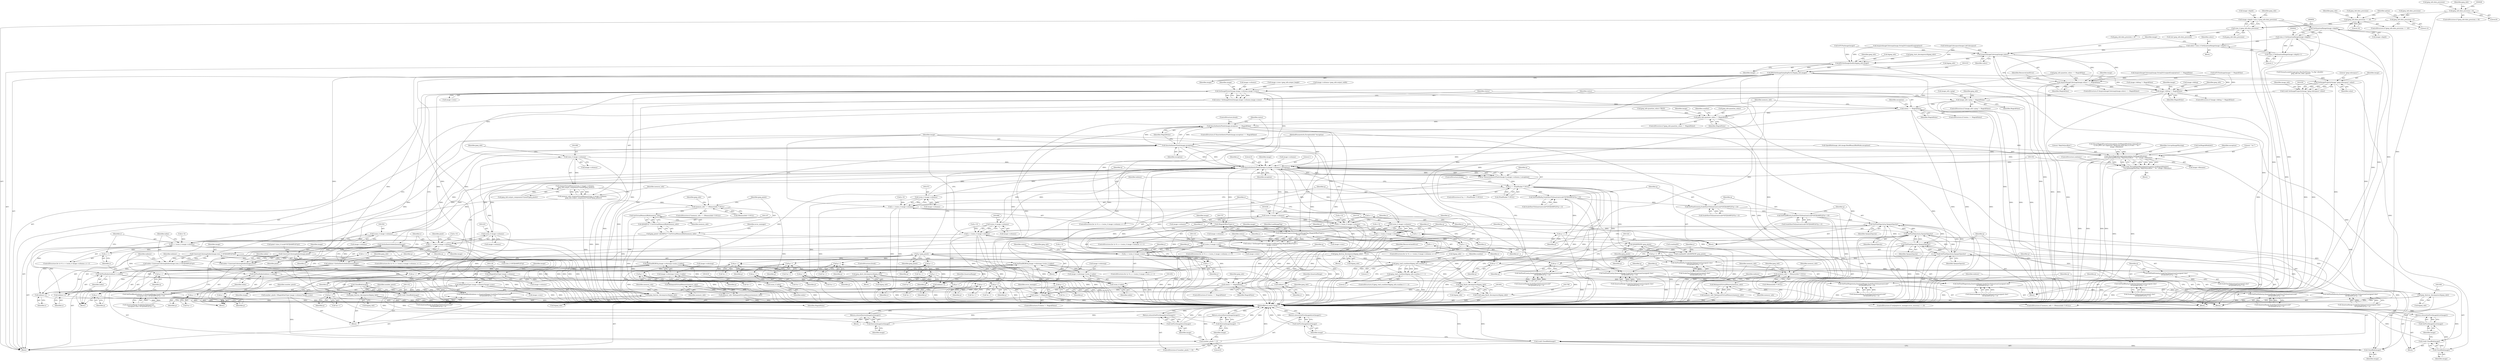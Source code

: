 digraph "0_ImageMagick_f6e9d0d9955e85bdd7540b251cd50d598dacc5e6_29@pointer" {
"1000845" [label="(Call,image->depth=(size_t) jpeg_info.data_precision)"];
"1000849" [label="(Call,(size_t) jpeg_info.data_precision)"];
"1000660" [label="(Call,jpeg_info.data_precision == 16)"];
"1000643" [label="(Call,jpeg_info.data_precision > 8)"];
"1000665" [label="(Call,jpeg_info.data_precision=12)"];
"1000943" [label="(Call,GetQuantumRange(image->depth))"];
"1000941" [label="(Call,(size_t) GetQuantumRange(image->depth))"];
"1000938" [label="(Call,colors=(size_t) GetQuantumRange(image->depth)+1)"];
"1000950" [label="(Call,AcquireImageColormap(image,colors))"];
"1000949" [label="(Call,AcquireImageColormap(image,colors) == MagickFalse)"];
"1000958" [label="(Call,image->debug != MagickFalse)"];
"1001036" [label="(Call,image_info->ping != MagickFalse)"];
"1001063" [label="(Call,status == MagickFalse)"];
"1001157" [label="(Call,jpeg_info.quantize_colors != MagickFalse)"];
"1001745" [label="(Call,SyncAuthenticPixels(image,exception) == MagickFalse)"];
"1001763" [label="(Call,status == MagickFalse)"];
"1001772" [label="(Call,status != MagickFalse)"];
"1001010" [label="(Call,JPEGSetImageQuality(&jpeg_info,image))"];
"1001014" [label="(Call,JPEGSetImageSamplingFactor(&jpeg_info,image))"];
"1001031" [label="(Call,SetImageProperty(image,\"jpeg:colorspace\",value))"];
"1001029" [label="(Call,(void) SetImageProperty(image,\"jpeg:colorspace\",value))"];
"1001047" [label="(Call,CloseBlob(image))"];
"1001045" [label="(Call,(void) CloseBlob(image))"];
"1001050" [label="(Call,GetFirstImageInList(image))"];
"1001049" [label="(Return,return(GetFirstImageInList(image));)"];
"1001054" [label="(Call,SetImageExtent(image,image->columns,image->rows))"];
"1001052" [label="(Call,status=SetImageExtent(image,image->columns,image->rows))"];
"1001074" [label="(Call,DestroyImageList(image))"];
"1001073" [label="(Return,return(DestroyImageList(image));)"];
"1001079" [label="(Call,(size_t) image->columns)"];
"1001078" [label="(Call,AcquireVirtualMemory((size_t) image->columns,\n     jpeg_info.output_components*sizeof(*jpeg_pixels)))"];
"1001076" [label="(Call,memory_info=AcquireVirtualMemory((size_t) image->columns,\n     jpeg_info.output_components*sizeof(*jpeg_pixels)))"];
"1001092" [label="(Call,memory_info == (MemoryInfo *) NULL)"];
"1001108" [label="(Call,GetVirtualMemoryBlob(memory_info))"];
"1001106" [label="(Call,(JSAMPLE *) GetVirtualMemoryBlob(memory_info))"];
"1001104" [label="(Call,jpeg_pixels=(JSAMPLE *) GetVirtualMemoryBlob(memory_info))"];
"1001323" [label="(Call,(JSAMPROW) jpeg_pixels)"];
"1001319" [label="(Call,scanline[0]=(JSAMPROW) jpeg_pixels)"];
"1001345" [label="(Call,jpeg_read_scanlines(&jpeg_info,scanline,1))"];
"1001344" [label="(Call,jpeg_read_scanlines(&jpeg_info,scanline,1) != 1)"];
"1001767" [label="(Call,jpeg_abort_decompress(&jpeg_info))"];
"1001790" [label="(Call,jpeg_finish_decompress(&jpeg_info))"];
"1001788" [label="(Call,(void) jpeg_finish_decompress(&jpeg_info))"];
"1001793" [label="(Call,jpeg_destroy_decompress(&jpeg_info))"];
"1001364" [label="(Call,p=jpeg_pixels)"];
"1001454" [label="(Call,p++)"];
"1001486" [label="(Call,p++)"];
"1001495" [label="(Call,p++)"];
"1001504" [label="(Call,p++)"];
"1001535" [label="(Call,p++)"];
"1001546" [label="(Call,p++)"];
"1001557" [label="(Call,p++)"];
"1001570" [label="(Call,p++)"];
"1001621" [label="(Call,p++)"];
"1001653" [label="(Call,p++)"];
"1001662" [label="(Call,p++)"];
"1001671" [label="(Call,p++)"];
"1001702" [label="(Call,p++)"];
"1001713" [label="(Call,p++)"];
"1001724" [label="(Call,p++)"];
"1001737" [label="(Call,p++)"];
"1001119" [label="(Call,memory_info != (MemoryInfo *) NULL)"];
"1001126" [label="(Call,RelinquishVirtualMemory(memory_info))"];
"1001124" [label="(Call,memory_info=RelinquishVirtualMemory(memory_info))"];
"1001798" [label="(Call,RelinquishVirtualMemory(memory_info))"];
"1001796" [label="(Call,memory_info=RelinquishVirtualMemory(memory_info))"];
"1001138" [label="(Call,(MagickSizeType) image->columns)"];
"1001137" [label="(Call,(MagickSizeType) image->columns*image->rows)"];
"1001135" [label="(Call,number_pixels=(MagickSizeType) image->columns*image->rows)"];
"1001147" [label="(Call,number_pixels != 0)"];
"1001369" [label="(Call,QueueAuthenticPixels(image,0,y,image->columns,1,exception))"];
"1001367" [label="(Call,q=QueueAuthenticPixels(image,0,y,image->columns,1,exception))"];
"1001379" [label="(Call,q == (PixelPacket *) NULL)"];
"1001445" [label="(Call,SetPixelRGBO(q,image->colormap+(ssize_t) index))"];
"1001456" [label="(Call,q++)"];
"1001479" [label="(Call,SetPixelRed(q,ScaleShortToQuantum(scale*GETJSAMPLE(*p++))))"];
"1001488" [label="(Call,SetPixelGreen(q,ScaleShortToQuantum(scale*GETJSAMPLE(*p++))))"];
"1001497" [label="(Call,SetPixelBlue(q,ScaleShortToQuantum(scale*GETJSAMPLE(*p++))))"];
"1001506" [label="(Call,SetPixelOpacity(q,OpaqueOpacity))"];
"1001509" [label="(Call,q++)"];
"1001572" [label="(Call,SetPixelOpacity(q,OpaqueOpacity))"];
"1001575" [label="(Call,q++)"];
"1001526" [label="(Call,SetPixelCyan(q,QuantumRange-ScaleShortToQuantum(scale*\n                GETJSAMPLE(*p++))))"];
"1001537" [label="(Call,SetPixelMagenta(q,QuantumRange-ScaleShortToQuantum(scale*\n                GETJSAMPLE(*p++))))"];
"1001548" [label="(Call,SetPixelYellow(q,QuantumRange-ScaleShortToQuantum(scale*\n                GETJSAMPLE(*p++))))"];
"1001673" [label="(Call,SetPixelOpacity(q,OpaqueOpacity))"];
"1001676" [label="(Call,q++)"];
"1001646" [label="(Call,SetPixelRed(q,ScaleCharToQuantum((unsigned char)\n              GETJSAMPLE(*p++))))"];
"1001655" [label="(Call,SetPixelGreen(q,ScaleCharToQuantum((unsigned char)\n              GETJSAMPLE(*p++))))"];
"1001664" [label="(Call,SetPixelBlue(q,ScaleCharToQuantum((unsigned char)\n              GETJSAMPLE(*p++))))"];
"1001739" [label="(Call,SetPixelOpacity(q,OpaqueOpacity))"];
"1001742" [label="(Call,q++)"];
"1001693" [label="(Call,SetPixelCyan(q,QuantumRange-ScaleCharToQuantum((unsigned char)\n              GETJSAMPLE(*p++))))"];
"1001704" [label="(Call,SetPixelMagenta(q,QuantumRange-ScaleCharToQuantum((unsigned char)\n              GETJSAMPLE(*p++))))"];
"1001715" [label="(Call,SetPixelYellow(q,QuantumRange-ScaleCharToQuantum((unsigned char)\n              GETJSAMPLE(*p++))))"];
"1001612" [label="(Call,SetPixelRGBO(q,image->colormap+(ssize_t) index))"];
"1001623" [label="(Call,q++)"];
"1001387" [label="(Call,GetAuthenticIndexQueue(image))"];
"1001385" [label="(Call,indexes=GetAuthenticIndexQueue(image))"];
"1001440" [label="(Call,SetPixelIndex(indexes+x,index))"];
"1001451" [label="(Call,(ssize_t) index)"];
"1001447" [label="(Call,image->colormap+(ssize_t) index)"];
"1001441" [label="(Call,indexes+x)"];
"1001559" [label="(Call,SetPixelBlack(indexes+x,QuantumRange-ScaleShortToQuantum(scale*\n                GETJSAMPLE(*p++))))"];
"1001560" [label="(Call,indexes+x)"];
"1001607" [label="(Call,SetPixelIndex(indexes+x,index))"];
"1001618" [label="(Call,(ssize_t) index)"];
"1001614" [label="(Call,image->colormap+(ssize_t) index)"];
"1001608" [label="(Call,indexes+x)"];
"1001726" [label="(Call,SetPixelBlack(indexes+x,QuantumRange-ScaleCharToQuantum(\n              (unsigned char) GETJSAMPLE(*p++))))"];
"1001727" [label="(Call,indexes+x)"];
"1001437" [label="(Call,ConstrainColormapIndex(image,pixel))"];
"1001435" [label="(Call,index=ConstrainColormapIndex(image,pixel))"];
"1001746" [label="(Call,SyncAuthenticPixels(image,exception))"];
"1001354" [label="(Call,ThrowMagickException(exception,GetMagickModule(),\n          CorruptImageWarning,\"SkipToSyncByte\",\"`%s'\",image->filename))"];
"1001352" [label="(Call,(void) ThrowMagickException(exception,GetMagickModule(),\n          CorruptImageWarning,\"SkipToSyncByte\",\"`%s'\",image->filename))"];
"1001753" [label="(Call,SetImageProgress(image,LoadImageTag,(MagickOffsetType) y,\n      image->rows))"];
"1001332" [label="(Call,(ssize_t) image->rows)"];
"1001330" [label="(Call,y < (ssize_t) image->rows)"];
"1001337" [label="(Call,y++)"];
"1001751" [label="(Call,status=SetImageProgress(image,LoadImageTag,(MagickOffsetType) y,\n      image->rows))"];
"1001802" [label="(Call,CloseBlob(image))"];
"1001800" [label="(Call,(void) CloseBlob(image))"];
"1001805" [label="(Call,GetFirstImageInList(image))"];
"1001804" [label="(Return,return(GetFirstImageInList(image));)"];
"1001600" [label="(Call,ConstrainColormapIndex(image,(size_t) GETJSAMPLE(*p)))"];
"1001598" [label="(Call,index=ConstrainColormapIndex(image,(size_t) GETJSAMPLE(*p)))"];
"1001417" [label="(Call,(ssize_t) image->columns)"];
"1001415" [label="(Call,x < (ssize_t) image->columns)"];
"1001422" [label="(Call,x++)"];
"1001471" [label="(Call,(ssize_t) image->columns)"];
"1001469" [label="(Call,x < (ssize_t) image->columns)"];
"1001476" [label="(Call,x++)"];
"1001518" [label="(Call,(ssize_t) image->columns)"];
"1001516" [label="(Call,x < (ssize_t) image->columns)"];
"1001523" [label="(Call,x++)"];
"1001590" [label="(Call,(ssize_t) image->columns)"];
"1001588" [label="(Call,x < (ssize_t) image->columns)"];
"1001595" [label="(Call,x++)"];
"1001638" [label="(Call,(ssize_t) image->columns)"];
"1001636" [label="(Call,x < (ssize_t) image->columns)"];
"1001643" [label="(Call,x++)"];
"1001685" [label="(Call,(ssize_t) image->columns)"];
"1001683" [label="(Call,x < (ssize_t) image->columns)"];
"1001690" [label="(Call,x++)"];
"1001756" [label="(Call,(MagickOffsetType) y)"];
"1001133" [label="(Call,CloseBlob(image))"];
"1001131" [label="(Call,(void) CloseBlob(image))"];
"1001151" [label="(Call,GetFirstImageInList(image))"];
"1001150" [label="(Return,return(GetFirstImageInList(image));)"];
"1001154" [label="(Call,DestroyImage(image))"];
"1001153" [label="(Return,return(DestroyImage(image));)"];
"1001042" [label="(Call,jpeg_destroy_decompress(&jpeg_info))"];
"1001098" [label="(Call,jpeg_destroy_decompress(&jpeg_info))"];
"1001128" [label="(Call,jpeg_destroy_decompress(&jpeg_info))"];
"1000940" [label="(Call,(size_t) GetQuantumRange(image->depth)+1)"];
"1001470" [label="(Identifier,x)"];
"1000943" [label="(Call,GetQuantumRange(image->depth))"];
"1001134" [label="(Identifier,image)"];
"1001348" [label="(Identifier,scanline)"];
"1001675" [label="(Identifier,OpaqueOpacity)"];
"1000667" [label="(Identifier,jpeg_info)"];
"1001094" [label="(Call,(MemoryInfo *) NULL)"];
"1001763" [label="(Call,status == MagickFalse)"];
"1001098" [label="(Call,jpeg_destroy_decompress(&jpeg_info))"];
"1001654" [label="(Identifier,p)"];
"1001109" [label="(Identifier,memory_info)"];
"1001479" [label="(Call,SetPixelRed(q,ScaleShortToQuantum(scale*GETJSAMPLE(*p++))))"];
"1001665" [label="(Identifier,q)"];
"1001476" [label="(Call,x++)"];
"1001759" [label="(Call,image->rows)"];
"1001485" [label="(Call,*p++)"];
"1001736" [label="(Call,*p++)"];
"1001487" [label="(Identifier,p)"];
"1000949" [label="(Call,AcquireImageColormap(image,colors) == MagickFalse)"];
"1001157" [label="(Call,jpeg_info.quantize_colors != MagickFalse)"];
"1000953" [label="(Identifier,MagickFalse)"];
"1001623" [label="(Call,q++)"];
"1001738" [label="(Identifier,p)"];
"1001384" [label="(ControlStructure,break;)"];
"1001439" [label="(Identifier,pixel)"];
"1001456" [label="(Call,q++)"];
"1001715" [label="(Call,SetPixelYellow(q,QuantumRange-ScaleCharToQuantum((unsigned char)\n              GETJSAMPLE(*p++))))"];
"1001444" [label="(Identifier,index)"];
"1000682" [label="(Call,jpeg_info.quantize_colors=TRUE)"];
"1001747" [label="(Identifier,image)"];
"1001507" [label="(Identifier,q)"];
"1001427" [label="(Identifier,pixel)"];
"1001684" [label="(Identifier,x)"];
"1001331" [label="(Identifier,y)"];
"1001570" [label="(Call,p++)"];
"1001509" [label="(Call,q++)"];
"1000642" [label="(ControlStructure,if (jpeg_info.data_precision > 8))"];
"1001679" [label="(ControlStructure,for (x=0; x < (ssize_t) image->columns; x++))"];
"1001435" [label="(Call,index=ConstrainColormapIndex(image,pixel))"];
"1001726" [label="(Call,SetPixelBlack(indexes+x,QuantumRange-ScaleCharToQuantum(\n              (unsigned char) GETJSAMPLE(*p++))))"];
"1001415" [label="(Call,x < (ssize_t) image->columns)"];
"1001645" [label="(Block,)"];
"1001760" [label="(Identifier,image)"];
"1001769" [label="(Identifier,jpeg_info)"];
"1000659" [label="(ControlStructure,if (jpeg_info.data_precision == 16))"];
"1000960" [label="(Identifier,image)"];
"1001737" [label="(Call,p++)"];
"1001424" [label="(Block,)"];
"1001321" [label="(Identifier,scanline)"];
"1001652" [label="(Call,*p++)"];
"1001797" [label="(Identifier,memory_info)"];
"1001534" [label="(Call,*p++)"];
"1001120" [label="(Identifier,memory_info)"];
"1001128" [label="(Call,jpeg_destroy_decompress(&jpeg_info))"];
"1001330" [label="(Call,y < (ssize_t) image->rows)"];
"1001609" [label="(Identifier,indexes)"];
"1001690" [label="(Call,x++)"];
"1001724" [label="(Call,p++)"];
"1001454" [label="(Call,p++)"];
"1001073" [label="(Return,return(DestroyImageList(image));)"];
"1001523" [label="(Call,x++)"];
"1001664" [label="(Call,SetPixelBlue(q,ScaleCharToQuantum((unsigned char)\n              GETJSAMPLE(*p++))))"];
"1001466" [label="(Call,x=0)"];
"1001135" [label="(Call,number_pixels=(MagickSizeType) image->columns*image->rows)"];
"1001062" [label="(ControlStructure,if (status == MagickFalse))"];
"1001151" [label="(Call,GetFirstImageInList(image))"];
"1001064" [label="(Identifier,status)"];
"1001796" [label="(Call,memory_info=RelinquishVirtualMemory(memory_info))"];
"1001370" [label="(Identifier,image)"];
"1001063" [label="(Call,status == MagickFalse)"];
"1001469" [label="(Call,x < (ssize_t) image->columns)"];
"1001366" [label="(Identifier,jpeg_pixels)"];
"1001481" [label="(Call,ScaleShortToQuantum(scale*GETJSAMPLE(*p++)))"];
"1001455" [label="(Identifier,p)"];
"1000957" [label="(ControlStructure,if (image->debug != MagickFalse))"];
"1001607" [label="(Call,SetPixelIndex(indexes+x,index))"];
"1000951" [label="(Identifier,image)"];
"1001150" [label="(Return,return(GetFirstImageInList(image));)"];
"1001518" [label="(Call,(ssize_t) image->columns)"];
"1001419" [label="(Call,image->columns)"];
"1000665" [label="(Call,jpeg_info.data_precision=12)"];
"1001436" [label="(Identifier,index)"];
"1001154" [label="(Call,DestroyImage(image))"];
"1001633" [label="(Call,x=0)"];
"1001131" [label="(Call,(void) CloseBlob(image))"];
"1001059" [label="(Call,image->rows)"];
"1001799" [label="(Identifier,memory_info)"];
"1001319" [label="(Call,scanline[0]=(JSAMPROW) jpeg_pixels)"];
"1001772" [label="(Call,status != MagickFalse)"];
"1001074" [label="(Call,DestroyImageList(image))"];
"1001367" [label="(Call,q=QueueAuthenticPixels(image,0,y,image->columns,1,exception))"];
"1001158" [label="(Call,jpeg_info.quantize_colors)"];
"1001373" [label="(Call,image->columns)"];
"1001121" [label="(Call,(MemoryInfo *) NULL)"];
"1001457" [label="(Identifier,q)"];
"1001053" [label="(Identifier,status)"];
"1001351" [label="(Block,)"];
"1001129" [label="(Call,&jpeg_info)"];
"1001517" [label="(Identifier,x)"];
"1000643" [label="(Call,jpeg_info.data_precision > 8)"];
"1000644" [label="(Call,jpeg_info.data_precision)"];
"1001661" [label="(Call,*p++)"];
"1001136" [label="(Identifier,number_pixels)"];
"1001349" [label="(Literal,1)"];
"1001716" [label="(Identifier,q)"];
"1001672" [label="(Identifier,p)"];
"1000661" [label="(Call,jpeg_info.data_precision)"];
"1001755" [label="(Identifier,LoadImageTag)"];
"1001441" [label="(Call,indexes+x)"];
"1001795" [label="(Identifier,jpeg_info)"];
"1001320" [label="(Call,scanline[0])"];
"1001538" [label="(Identifier,q)"];
"1001068" [label="(Identifier,exception)"];
"1001537" [label="(Call,SetPixelMagenta(q,QuantumRange-ScaleShortToQuantum(scale*\n                GETJSAMPLE(*p++))))"];
"1001346" [label="(Call,&jpeg_info)"];
"1001618" [label="(Call,(ssize_t) index)"];
"1001802" [label="(Call,CloseBlob(image))"];
"1001691" [label="(Identifier,x)"];
"1001130" [label="(Identifier,jpeg_info)"];
"1001585" [label="(Call,x=0)"];
"1001494" [label="(Call,*p++)"];
"1001528" [label="(Call,QuantumRange-ScaleShortToQuantum(scale*\n                GETJSAMPLE(*p++)))"];
"1001560" [label="(Call,indexes+x)"];
"1000831" [label="(Call,image->columns=jpeg_info.output_width)"];
"1001147" [label="(Call,number_pixels != 0)"];
"1001611" [label="(Identifier,index)"];
"1001037" [label="(Call,image_info->ping)"];
"1001767" [label="(Call,jpeg_abort_decompress(&jpeg_info))"];
"1001032" [label="(Identifier,image)"];
"1001050" [label="(Call,GetFirstImageInList(image))"];
"1001108" [label="(Call,GetVirtualMemoryBlob(memory_info))"];
"1001572" [label="(Call,SetPixelOpacity(q,OpaqueOpacity))"];
"1001614" [label="(Call,image->colormap+(ssize_t) index)"];
"1001595" [label="(Call,x++)"];
"1001806" [label="(Identifier,image)"];
"1001632" [label="(ControlStructure,for (x=0; x < (ssize_t) image->columns; x++))"];
"1001042" [label="(Call,jpeg_destroy_decompress(&jpeg_info))"];
"1001156" [label="(ControlStructure,if (jpeg_info.quantize_colors != MagickFalse))"];
"1001742" [label="(Call,q++)"];
"1001596" [label="(Identifier,x)"];
"1001744" [label="(ControlStructure,if (SyncAuthenticPixels(image,exception) == MagickFalse))"];
"1001506" [label="(Call,SetPixelOpacity(q,OpaqueOpacity))"];
"1001791" [label="(Call,&jpeg_info)"];
"1001535" [label="(Call,p++)"];
"1001138" [label="(Call,(MagickSizeType) image->columns)"];
"1001646" [label="(Call,SetPixelRed(q,ScaleCharToQuantum((unsigned char)\n              GETJSAMPLE(*p++))))"];
"1001012" [label="(Identifier,jpeg_info)"];
"1000647" [label="(Literal,8)"];
"1001338" [label="(Identifier,y)"];
"1001558" [label="(Identifier,p)"];
"1001332" [label="(Call,(ssize_t) image->rows)"];
"1000962" [label="(Identifier,MagickFalse)"];
"1000940" [label="(Call,(size_t) GetQuantumRange(image->depth)+1)"];
"1001015" [label="(Call,&jpeg_info)"];
"1001143" [label="(Call,image->rows)"];
"1001478" [label="(Block,)"];
"1001386" [label="(Identifier,indexes)"];
"1001739" [label="(Call,SetPixelOpacity(q,OpaqueOpacity))"];
"1001749" [label="(Identifier,MagickFalse)"];
"1001756" [label="(Call,(MagickOffsetType) y)"];
"1001388" [label="(Identifier,image)"];
"1001104" [label="(Call,jpeg_pixels=(JSAMPLE *) GetVirtualMemoryBlob(memory_info))"];
"1001746" [label="(Call,SyncAuthenticPixels(image,exception))"];
"1001766" [label="(Block,)"];
"1001093" [label="(Identifier,memory_info)"];
"1001526" [label="(Call,SetPixelCyan(q,QuantumRange-ScaleShortToQuantum(scale*\n                GETJSAMPLE(*p++))))"];
"1001440" [label="(Call,SetPixelIndex(indexes+x,index))"];
"1001153" [label="(Return,return(DestroyImage(image));)"];
"1001052" [label="(Call,status=SetImageExtent(image,image->columns,image->rows))"];
"1000900" [label="(Call,SetImageColorspace(image,LabColorspace))"];
"1001328" [label="(Identifier,y)"];
"1001539" [label="(Call,QuantumRange-ScaleShortToQuantum(scale*\n                GETJSAMPLE(*p++)))"];
"1001066" [label="(Block,)"];
"1000931" [label="(Call,jpeg_info.quantize_colors == MagickFalse)"];
"1001326" [label="(ControlStructure,for (y=0; y < (ssize_t) image->rows; y++))"];
"1000916" [label="(Call,AcquireImageColormap(image,StringToUnsignedLong(option)))"];
"1001730" [label="(Call,QuantumRange-ScaleCharToQuantum(\n              (unsigned char) GETJSAMPLE(*p++)))"];
"1001613" [label="(Identifier,q)"];
"1001727" [label="(Call,indexes+x)"];
"1001442" [label="(Identifier,indexes)"];
"1001010" [label="(Call,JPEGSetImageQuality(&jpeg_info,image))"];
"1001504" [label="(Call,p++)"];
"1001597" [label="(Block,)"];
"1000604" [label="(Call,image->debug != MagickFalse)"];
"1001765" [label="(Identifier,MagickFalse)"];
"1001102" [label="(Identifier,ResourceLimitError)"];
"1000846" [label="(Call,image->depth)"];
"1000955" [label="(Identifier,ResourceLimitError)"];
"1001445" [label="(Call,SetPixelRGBO(q,image->colormap+(ssize_t) index))"];
"1001029" [label="(Call,(void) SetImageProperty(image,\"jpeg:colorspace\",value))"];
"1000893" [label="(Call,IsITUFaxImage(image) != MagickFalse)"];
"1001758" [label="(Identifier,y)"];
"1001423" [label="(Identifier,x)"];
"1001075" [label="(Identifier,image)"];
"1001694" [label="(Identifier,q)"];
"1001106" [label="(Call,(JSAMPLE *) GetVirtualMemoryBlob(memory_info))"];
"1001011" [label="(Call,&jpeg_info)"];
"1001638" [label="(Call,(ssize_t) image->columns)"];
"1001685" [label="(Call,(ssize_t) image->columns)"];
"1001365" [label="(Identifier,p)"];
"1001624" [label="(Identifier,q)"];
"1001584" [label="(ControlStructure,for (x=0; x < (ssize_t) image->columns; x++))"];
"1001773" [label="(Identifier,status)"];
"1001451" [label="(Call,(ssize_t) index)"];
"1001674" [label="(Identifier,q)"];
"1000671" [label="(Identifier,option)"];
"1001358" [label="(Literal,\"SkipToSyncByte\")"];
"1000650" [label="(Call,ThrowMagickException(exception,GetMagickModule(),OptionError,\n      \"12-bit JPEG not supported. Reducing pixel data to 8 bits\",\"`%s'\",\n      image->filename))"];
"1001091" [label="(ControlStructure,if (memory_info == (MemoryInfo *) NULL))"];
"1000109" [label="(MethodParameterIn,ExceptionInfo *exception)"];
"1001706" [label="(Call,QuantumRange-ScaleCharToQuantum((unsigned char)\n              GETJSAMPLE(*p++)))"];
"1001105" [label="(Identifier,jpeg_pixels)"];
"1001653" [label="(Call,p++)"];
"1001387" [label="(Call,GetAuthenticIndexQueue(image))"];
"1001703" [label="(Identifier,p)"];
"1001357" [label="(Identifier,CorruptImageWarning)"];
"1000936" [label="(Block,)"];
"1001114" [label="(Identifier,error_manager)"];
"1001356" [label="(Call,GetMagickModule())"];
"1001417" [label="(Call,(ssize_t) image->columns)"];
"1001014" [label="(Call,JPEGSetImageSamplingFactor(&jpeg_info,image))"];
"1000669" [label="(Literal,12)"];
"1001788" [label="(Call,(void) jpeg_finish_decompress(&jpeg_info))"];
"1001573" [label="(Identifier,q)"];
"1001369" [label="(Call,QueueAuthenticPixels(image,0,y,image->columns,1,exception))"];
"1001601" [label="(Identifier,image)"];
"1001146" [label="(ControlStructure,if (number_pixels != 0))"];
"1001144" [label="(Identifier,image)"];
"1001569" [label="(Call,*p++)"];
"1001524" [label="(Identifier,x)"];
"1001516" [label="(Call,x < (ssize_t) image->columns)"];
"1000947" [label="(Literal,1)"];
"1001371" [label="(Literal,0)"];
"1001771" [label="(ControlStructure,if (status != MagickFalse))"];
"1001041" [label="(Block,)"];
"1001670" [label="(Call,*p++)"];
"1001323" [label="(Call,(JSAMPROW) jpeg_pixels)"];
"1001745" [label="(Call,SyncAuthenticPixels(image,exception) == MagickFalse)"];
"1001477" [label="(Identifier,x)"];
"1001677" [label="(Identifier,q)"];
"1001325" [label="(Identifier,jpeg_pixels)"];
"1000110" [label="(Block,)"];
"1001562" [label="(Identifier,x)"];
"1001608" [label="(Call,indexes+x)"];
"1000664" [label="(Literal,16)"];
"1001750" [label="(ControlStructure,break;)"];
"1001490" [label="(Call,ScaleShortToQuantum(scale*GETJSAMPLE(*p++)))"];
"1001520" [label="(Call,image->columns)"];
"1001702" [label="(Call,p++)"];
"1001656" [label="(Identifier,q)"];
"1001339" [label="(Block,)"];
"1001666" [label="(Call,ScaleCharToQuantum((unsigned char)\n              GETJSAMPLE(*p++)))"];
"1001344" [label="(Call,jpeg_read_scanlines(&jpeg_info,scanline,1) != 1)"];
"1001343" [label="(ControlStructure,if (jpeg_read_scanlines(&jpeg_info,scanline,1) != 1))"];
"1001692" [label="(Block,)"];
"1000958" [label="(Call,image->debug != MagickFalse)"];
"1001031" [label="(Call,SetImageProperty(image,\"jpeg:colorspace\",value))"];
"1001643" [label="(Call,x++)"];
"1001127" [label="(Identifier,memory_info)"];
"1001804" [label="(Return,return(GetFirstImageInList(image));)"];
"1001640" [label="(Call,image->columns)"];
"1001762" [label="(ControlStructure,if (status == MagickFalse))"];
"1001081" [label="(Call,image->columns)"];
"1001076" [label="(Call,memory_info=AcquireVirtualMemory((size_t) image->columns,\n     jpeg_info.output_components*sizeof(*jpeg_pixels)))"];
"1001411" [label="(ControlStructure,for (x=0; x < (ssize_t) image->columns; x++))"];
"1001355" [label="(Identifier,exception)"];
"1001363" [label="(ControlStructure,continue;)"];
"1000660" [label="(Call,jpeg_info.data_precision == 16)"];
"1001764" [label="(Identifier,status)"];
"1001385" [label="(Call,indexes=GetAuthenticIndexQueue(image))"];
"1001731" [label="(Identifier,QuantumRange)"];
"1001034" [label="(Identifier,value)"];
"1000989" [label="(Call,(int) jpeg_info.data_precision)"];
"1001426" [label="(Call,pixel=(size_t) (scale*GETJSAMPLE(*p)))"];
"1001621" [label="(Call,p++)"];
"1001770" [label="(ControlStructure,break;)"];
"1001092" [label="(Call,memory_info == (MemoryInfo *) NULL)"];
"1001416" [label="(Identifier,x)"];
"1001794" [label="(Call,&jpeg_info)"];
"1001020" [label="(Call,FormatLocaleString(value,MaxTextExtent,\"%.20g\",(double)\n    jpeg_info.out_color_space))"];
"1001352" [label="(Call,(void) ThrowMagickException(exception,GetMagickModule(),\n          CorruptImageWarning,\"SkipToSyncByte\",\"`%s'\",image->filename))"];
"1001359" [label="(Literal,\"`%s'\")"];
"1000939" [label="(Identifier,colors)"];
"1001465" [label="(ControlStructure,for (x=0; x < (ssize_t) image->columns; x++))"];
"1001079" [label="(Call,(size_t) image->columns)"];
"1001448" [label="(Call,image->colormap)"];
"1001798" [label="(Call,RelinquishVirtualMemory(memory_info))"];
"1001673" [label="(Call,SetPixelOpacity(q,OpaqueOpacity))"];
"1001559" [label="(Call,SetPixelBlack(indexes+x,QuantumRange-ScaleShortToQuantum(scale*\n                GETJSAMPLE(*p++))))"];
"1001152" [label="(Identifier,image)"];
"1001588" [label="(Call,x < (ssize_t) image->columns)"];
"1001055" [label="(Identifier,image)"];
"1000662" [label="(Identifier,jpeg_info)"];
"1001752" [label="(Identifier,status)"];
"1001412" [label="(Call,x=0)"];
"1001512" [label="(ControlStructure,for (x=0; x < (ssize_t) image->columns; x++))"];
"1001453" [label="(Identifier,index)"];
"1001563" [label="(Call,QuantumRange-ScaleShortToQuantum(scale*\n                GETJSAMPLE(*p++)))"];
"1001610" [label="(Identifier,x)"];
"1001380" [label="(Identifier,q)"];
"1001368" [label="(Identifier,q)"];
"1001729" [label="(Identifier,x)"];
"1001557" [label="(Call,p++)"];
"1001013" [label="(Identifier,image)"];
"1001126" [label="(Call,RelinquishVirtualMemory(memory_info))"];
"1001438" [label="(Identifier,image)"];
"1001574" [label="(Identifier,OpaqueOpacity)"];
"1001714" [label="(Identifier,p)"];
"1001480" [label="(Identifier,q)"];
"1000849" [label="(Call,(size_t) jpeg_info.data_precision)"];
"1001499" [label="(Call,ScaleShortToQuantum(scale*GETJSAMPLE(*p++)))"];
"1001447" [label="(Call,image->colormap+(ssize_t) index)"];
"1001676" [label="(Call,q++)"];
"1001590" [label="(Call,(ssize_t) image->columns)"];
"1001488" [label="(Call,SetPixelGreen(q,ScaleShortToQuantum(scale*GETJSAMPLE(*p++))))"];
"1001743" [label="(Identifier,q)"];
"1001662" [label="(Call,p++)"];
"1001497" [label="(Call,SetPixelBlue(q,ScaleShortToQuantum(scale*GETJSAMPLE(*p++))))"];
"1001036" [label="(Call,image_info->ping != MagickFalse)"];
"1001550" [label="(Call,QuantumRange-ScaleShortToQuantum(scale*\n                GETJSAMPLE(*p++)))"];
"1001508" [label="(Identifier,OpaqueOpacity)"];
"1001486" [label="(Call,p++)"];
"1001536" [label="(Identifier,p)"];
"1001695" [label="(Call,QuantumRange-ScaleCharToQuantum((unsigned char)\n              GETJSAMPLE(*p++)))"];
"1001045" [label="(Call,(void) CloseBlob(image))"];
"1001647" [label="(Identifier,q)"];
"1001125" [label="(Identifier,memory_info)"];
"1001155" [label="(Identifier,image)"];
"1001117" [label="(Block,)"];
"1000179" [label="(Call,OpenBlob(image_info,image,ReadBinaryBlobMode,exception))"];
"1001549" [label="(Identifier,q)"];
"1001097" [label="(Block,)"];
"1000950" [label="(Call,AcquireImageColormap(image,colors))"];
"1001620" [label="(Identifier,index)"];
"1001049" [label="(Return,return(GetFirstImageInList(image));)"];
"1001360" [label="(Call,image->filename)"];
"1001035" [label="(ControlStructure,if (image_info->ping != MagickFalse))"];
"1001048" [label="(Identifier,image)"];
"1000851" [label="(Call,jpeg_info.data_precision)"];
"1001118" [label="(ControlStructure,if (memory_info != (MemoryInfo *) NULL))"];
"1001149" [label="(Literal,0)"];
"1001334" [label="(Call,image->rows)"];
"1001800" [label="(Call,(void) CloseBlob(image))"];
"1001740" [label="(Identifier,q)"];
"1001446" [label="(Identifier,q)"];
"1001683" [label="(Call,x < (ssize_t) image->columns)"];
"1001378" [label="(ControlStructure,if (q == (PixelPacket *) NULL))"];
"1001680" [label="(Call,x=0)"];
"1001602" [label="(Call,(size_t) GETJSAMPLE(*p))"];
"1001503" [label="(Call,*p++)"];
"1001774" [label="(Identifier,MagickFalse)"];
"1001600" [label="(Call,ConstrainColormapIndex(image,(size_t) GETJSAMPLE(*p)))"];
"1000938" [label="(Call,colors=(size_t) GetQuantumRange(image->depth)+1)"];
"1001510" [label="(Identifier,q)"];
"1001051" [label="(Identifier,image)"];
"1001473" [label="(Call,image->columns)"];
"1001648" [label="(Call,ScaleCharToQuantum((unsigned char)\n              GETJSAMPLE(*p++)))"];
"1001040" [label="(Identifier,MagickFalse)"];
"1001655" [label="(Call,SetPixelGreen(q,ScaleCharToQuantum((unsigned char)\n              GETJSAMPLE(*p++))))"];
"1001781" [label="(ControlStructure,if (setjmp(error_manager.error_recovery) == 0))"];
"1001056" [label="(Call,image->columns)"];
"1000915" [label="(Call,AcquireImageColormap(image,StringToUnsignedLong(option)) == MagickFalse)"];
"1000967" [label="(Identifier,image)"];
"1001350" [label="(Literal,1)"];
"1001345" [label="(Call,jpeg_read_scanlines(&jpeg_info,scanline,1))"];
"1001657" [label="(Call,ScaleCharToQuantum((unsigned char)\n              GETJSAMPLE(*p++)))"];
"1001576" [label="(Identifier,q)"];
"1001547" [label="(Identifier,p)"];
"1001723" [label="(Call,*p++)"];
"1001495" [label="(Call,p++)"];
"1001592" [label="(Call,image->columns)"];
"1001561" [label="(Identifier,indexes)"];
"1001748" [label="(Identifier,exception)"];
"1001548" [label="(Call,SetPixelYellow(q,QuantumRange-ScaleShortToQuantum(scale*\n                GETJSAMPLE(*p++))))"];
"1001704" [label="(Call,SetPixelMagenta(q,QuantumRange-ScaleCharToQuantum((unsigned char)\n              GETJSAMPLE(*p++))))"];
"1001615" [label="(Call,image->colormap)"];
"1001044" [label="(Identifier,jpeg_info)"];
"1001793" [label="(Call,jpeg_destroy_decompress(&jpeg_info))"];
"1001687" [label="(Call,image->columns)"];
"1001086" [label="(Identifier,jpeg_info)"];
"1001133" [label="(Call,CloseBlob(image))"];
"1001148" [label="(Identifier,number_pixels)"];
"1001099" [label="(Call,&jpeg_info)"];
"1000941" [label="(Call,(size_t) GetQuantumRange(image->depth))"];
"1000856" [label="(Identifier,jpeg_info)"];
"1001663" [label="(Identifier,p)"];
"1001525" [label="(Block,)"];
"1001443" [label="(Identifier,x)"];
"1001571" [label="(Identifier,p)"];
"1001725" [label="(Identifier,p)"];
"1000845" [label="(Call,image->depth=(size_t) jpeg_info.data_precision)"];
"1001084" [label="(Call,jpeg_info.output_components*sizeof(*jpeg_pixels))"];
"1000838" [label="(Call,image->rows=jpeg_info.output_height)"];
"1001364" [label="(Call,p=jpeg_pixels)"];
"1001377" [label="(Identifier,exception)"];
"1001422" [label="(Call,x++)"];
"1000944" [label="(Call,image->depth)"];
"1001489" [label="(Identifier,q)"];
"1000894" [label="(Call,IsITUFaxImage(image))"];
"1001376" [label="(Literal,1)"];
"1001124" [label="(Call,memory_info=RelinquishVirtualMemory(memory_info))"];
"1001589" [label="(Identifier,x)"];
"1001381" [label="(Call,(PixelPacket *) NULL)"];
"1001701" [label="(Call,*p++)"];
"1001437" [label="(Call,ConstrainColormapIndex(image,pixel))"];
"1001807" [label="(MethodReturn,static Image *)"];
"1001575" [label="(Call,q++)"];
"1001790" [label="(Call,jpeg_finish_decompress(&jpeg_info))"];
"1001805" [label="(Call,GetFirstImageInList(image))"];
"1001379" [label="(Call,q == (PixelPacket *) NULL)"];
"1001065" [label="(Identifier,MagickFalse)"];
"1001033" [label="(Literal,\"jpeg:colorspace\")"];
"1001078" [label="(Call,AcquireVirtualMemory((size_t) image->columns,\n     jpeg_info.output_components*sizeof(*jpeg_pixels)))"];
"1001754" [label="(Identifier,image)"];
"1001043" [label="(Call,&jpeg_info)"];
"1001047" [label="(Call,CloseBlob(image))"];
"1001017" [label="(Identifier,image)"];
"1001327" [label="(Call,y=0)"];
"1000666" [label="(Call,jpeg_info.data_precision)"];
"1001612" [label="(Call,SetPixelRGBO(q,image->colormap+(ssize_t) index))"];
"1001137" [label="(Call,(MagickSizeType) image->columns*image->rows)"];
"1001636" [label="(Call,x < (ssize_t) image->columns)"];
"1001803" [label="(Identifier,image)"];
"1001753" [label="(Call,SetImageProgress(image,LoadImageTag,(MagickOffsetType) y,\n      image->rows))"];
"1001556" [label="(Call,*p++)"];
"1001054" [label="(Call,SetImageExtent(image,image->columns,image->rows))"];
"1001546" [label="(Call,p++)"];
"1001337" [label="(Call,y++)"];
"1001390" [label="(Call,jpeg_info.data_precision > 8)"];
"1001498" [label="(Identifier,q)"];
"1001354" [label="(Call,ThrowMagickException(exception,GetMagickModule(),\n          CorruptImageWarning,\"SkipToSyncByte\",\"`%s'\",image->filename))"];
"1001161" [label="(Identifier,MagickFalse)"];
"1001513" [label="(Call,x=0)"];
"1000948" [label="(ControlStructure,if (AcquireImageColormap(image,colors) == MagickFalse))"];
"1001165" [label="(Identifier,image)"];
"1001637" [label="(Identifier,x)"];
"1001705" [label="(Identifier,q)"];
"1001527" [label="(Identifier,q)"];
"1000828" [label="(Call,jpeg_start_decompress(&jpeg_info))"];
"1001778" [label="(Identifier,error_manager)"];
"1001622" [label="(Identifier,p)"];
"1001347" [label="(Identifier,jpeg_info)"];
"1001713" [label="(Call,p++)"];
"1001100" [label="(Identifier,jpeg_info)"];
"1001717" [label="(Call,QuantumRange-ScaleCharToQuantum((unsigned char)\n              GETJSAMPLE(*p++)))"];
"1001471" [label="(Call,(ssize_t) image->columns)"];
"1001712" [label="(Call,*p++)"];
"1001372" [label="(Identifier,y)"];
"1001392" [label="(Identifier,jpeg_info)"];
"1001505" [label="(Identifier,p)"];
"1001741" [label="(Identifier,OpaqueOpacity)"];
"1001598" [label="(Call,index=ConstrainColormapIndex(image,(size_t) GETJSAMPLE(*p)))"];
"1001728" [label="(Identifier,indexes)"];
"1001599" [label="(Identifier,index)"];
"1001119" [label="(Call,memory_info != (MemoryInfo *) NULL)"];
"1001496" [label="(Identifier,p)"];
"1001545" [label="(Call,*p++)"];
"1001077" [label="(Identifier,memory_info)"];
"1000952" [label="(Identifier,colors)"];
"1001644" [label="(Identifier,x)"];
"1001693" [label="(Call,SetPixelCyan(q,QuantumRange-ScaleCharToQuantum((unsigned char)\n              GETJSAMPLE(*p++))))"];
"1001016" [label="(Identifier,jpeg_info)"];
"1001564" [label="(Identifier,QuantumRange)"];
"1001671" [label="(Call,p++)"];
"1001140" [label="(Call,image->columns)"];
"1001038" [label="(Identifier,image_info)"];
"1000959" [label="(Call,image->debug)"];
"1001751" [label="(Call,status=SetImageProgress(image,LoadImageTag,(MagickOffsetType) y,\n      image->rows))"];
"1001768" [label="(Call,&jpeg_info)"];
"1000845" -> "1000110"  [label="AST: "];
"1000845" -> "1000849"  [label="CFG: "];
"1000846" -> "1000845"  [label="AST: "];
"1000849" -> "1000845"  [label="AST: "];
"1000856" -> "1000845"  [label="CFG: "];
"1000845" -> "1001807"  [label="DDG: "];
"1000845" -> "1001807"  [label="DDG: "];
"1000849" -> "1000845"  [label="DDG: "];
"1000845" -> "1000943"  [label="DDG: "];
"1000849" -> "1000851"  [label="CFG: "];
"1000850" -> "1000849"  [label="AST: "];
"1000851" -> "1000849"  [label="AST: "];
"1000849" -> "1001807"  [label="DDG: "];
"1000660" -> "1000849"  [label="DDG: "];
"1000665" -> "1000849"  [label="DDG: "];
"1000849" -> "1000989"  [label="DDG: "];
"1000849" -> "1001390"  [label="DDG: "];
"1000660" -> "1000659"  [label="AST: "];
"1000660" -> "1000664"  [label="CFG: "];
"1000661" -> "1000660"  [label="AST: "];
"1000664" -> "1000660"  [label="AST: "];
"1000667" -> "1000660"  [label="CFG: "];
"1000671" -> "1000660"  [label="CFG: "];
"1000660" -> "1001807"  [label="DDG: "];
"1000643" -> "1000660"  [label="DDG: "];
"1000643" -> "1000642"  [label="AST: "];
"1000643" -> "1000647"  [label="CFG: "];
"1000644" -> "1000643"  [label="AST: "];
"1000647" -> "1000643"  [label="AST: "];
"1000649" -> "1000643"  [label="CFG: "];
"1000662" -> "1000643"  [label="CFG: "];
"1000643" -> "1001807"  [label="DDG: "];
"1000665" -> "1000659"  [label="AST: "];
"1000665" -> "1000669"  [label="CFG: "];
"1000666" -> "1000665"  [label="AST: "];
"1000669" -> "1000665"  [label="AST: "];
"1000671" -> "1000665"  [label="CFG: "];
"1000943" -> "1000941"  [label="AST: "];
"1000943" -> "1000944"  [label="CFG: "];
"1000944" -> "1000943"  [label="AST: "];
"1000941" -> "1000943"  [label="CFG: "];
"1000943" -> "1001807"  [label="DDG: "];
"1000943" -> "1000941"  [label="DDG: "];
"1000941" -> "1000940"  [label="AST: "];
"1000942" -> "1000941"  [label="AST: "];
"1000947" -> "1000941"  [label="CFG: "];
"1000941" -> "1001807"  [label="DDG: "];
"1000941" -> "1000938"  [label="DDG: "];
"1000941" -> "1000940"  [label="DDG: "];
"1000938" -> "1000936"  [label="AST: "];
"1000938" -> "1000940"  [label="CFG: "];
"1000939" -> "1000938"  [label="AST: "];
"1000940" -> "1000938"  [label="AST: "];
"1000951" -> "1000938"  [label="CFG: "];
"1000938" -> "1001807"  [label="DDG: "];
"1000938" -> "1000950"  [label="DDG: "];
"1000950" -> "1000949"  [label="AST: "];
"1000950" -> "1000952"  [label="CFG: "];
"1000951" -> "1000950"  [label="AST: "];
"1000952" -> "1000950"  [label="AST: "];
"1000953" -> "1000950"  [label="CFG: "];
"1000950" -> "1001807"  [label="DDG: "];
"1000950" -> "1000949"  [label="DDG: "];
"1000950" -> "1000949"  [label="DDG: "];
"1000894" -> "1000950"  [label="DDG: "];
"1000916" -> "1000950"  [label="DDG: "];
"1000900" -> "1000950"  [label="DDG: "];
"1000950" -> "1001010"  [label="DDG: "];
"1000949" -> "1000948"  [label="AST: "];
"1000949" -> "1000953"  [label="CFG: "];
"1000953" -> "1000949"  [label="AST: "];
"1000955" -> "1000949"  [label="CFG: "];
"1000960" -> "1000949"  [label="CFG: "];
"1000949" -> "1001807"  [label="DDG: "];
"1000949" -> "1001807"  [label="DDG: "];
"1000915" -> "1000949"  [label="DDG: "];
"1000931" -> "1000949"  [label="DDG: "];
"1000893" -> "1000949"  [label="DDG: "];
"1000949" -> "1000958"  [label="DDG: "];
"1000958" -> "1000957"  [label="AST: "];
"1000958" -> "1000962"  [label="CFG: "];
"1000959" -> "1000958"  [label="AST: "];
"1000962" -> "1000958"  [label="AST: "];
"1000967" -> "1000958"  [label="CFG: "];
"1001012" -> "1000958"  [label="CFG: "];
"1000958" -> "1001807"  [label="DDG: "];
"1000958" -> "1001807"  [label="DDG: "];
"1000604" -> "1000958"  [label="DDG: "];
"1000915" -> "1000958"  [label="DDG: "];
"1000931" -> "1000958"  [label="DDG: "];
"1000893" -> "1000958"  [label="DDG: "];
"1000958" -> "1001036"  [label="DDG: "];
"1001036" -> "1001035"  [label="AST: "];
"1001036" -> "1001040"  [label="CFG: "];
"1001037" -> "1001036"  [label="AST: "];
"1001040" -> "1001036"  [label="AST: "];
"1001044" -> "1001036"  [label="CFG: "];
"1001053" -> "1001036"  [label="CFG: "];
"1001036" -> "1001807"  [label="DDG: "];
"1001036" -> "1001807"  [label="DDG: "];
"1001036" -> "1001807"  [label="DDG: "];
"1001036" -> "1001063"  [label="DDG: "];
"1001063" -> "1001062"  [label="AST: "];
"1001063" -> "1001065"  [label="CFG: "];
"1001064" -> "1001063"  [label="AST: "];
"1001065" -> "1001063"  [label="AST: "];
"1001068" -> "1001063"  [label="CFG: "];
"1001077" -> "1001063"  [label="CFG: "];
"1001063" -> "1001807"  [label="DDG: "];
"1001063" -> "1001807"  [label="DDG: "];
"1001063" -> "1001807"  [label="DDG: "];
"1001052" -> "1001063"  [label="DDG: "];
"1001063" -> "1001157"  [label="DDG: "];
"1001063" -> "1001772"  [label="DDG: "];
"1001157" -> "1001156"  [label="AST: "];
"1001157" -> "1001161"  [label="CFG: "];
"1001158" -> "1001157"  [label="AST: "];
"1001161" -> "1001157"  [label="AST: "];
"1001165" -> "1001157"  [label="CFG: "];
"1001321" -> "1001157"  [label="CFG: "];
"1001157" -> "1001807"  [label="DDG: "];
"1001157" -> "1001807"  [label="DDG: "];
"1000682" -> "1001157"  [label="DDG: "];
"1000931" -> "1001157"  [label="DDG: "];
"1001157" -> "1001745"  [label="DDG: "];
"1001157" -> "1001772"  [label="DDG: "];
"1001745" -> "1001744"  [label="AST: "];
"1001745" -> "1001749"  [label="CFG: "];
"1001746" -> "1001745"  [label="AST: "];
"1001749" -> "1001745"  [label="AST: "];
"1001750" -> "1001745"  [label="CFG: "];
"1001752" -> "1001745"  [label="CFG: "];
"1001745" -> "1001807"  [label="DDG: "];
"1001745" -> "1001807"  [label="DDG: "];
"1001746" -> "1001745"  [label="DDG: "];
"1001746" -> "1001745"  [label="DDG: "];
"1001763" -> "1001745"  [label="DDG: "];
"1001745" -> "1001763"  [label="DDG: "];
"1001745" -> "1001772"  [label="DDG: "];
"1001763" -> "1001762"  [label="AST: "];
"1001763" -> "1001765"  [label="CFG: "];
"1001764" -> "1001763"  [label="AST: "];
"1001765" -> "1001763"  [label="AST: "];
"1001769" -> "1001763"  [label="CFG: "];
"1001338" -> "1001763"  [label="CFG: "];
"1001763" -> "1001807"  [label="DDG: "];
"1001751" -> "1001763"  [label="DDG: "];
"1001763" -> "1001772"  [label="DDG: "];
"1001763" -> "1001772"  [label="DDG: "];
"1001772" -> "1001771"  [label="AST: "];
"1001772" -> "1001774"  [label="CFG: "];
"1001773" -> "1001772"  [label="AST: "];
"1001774" -> "1001772"  [label="AST: "];
"1001778" -> "1001772"  [label="CFG: "];
"1001795" -> "1001772"  [label="CFG: "];
"1001772" -> "1001807"  [label="DDG: "];
"1001772" -> "1001807"  [label="DDG: "];
"1001772" -> "1001807"  [label="DDG: "];
"1001010" -> "1000110"  [label="AST: "];
"1001010" -> "1001013"  [label="CFG: "];
"1001011" -> "1001010"  [label="AST: "];
"1001013" -> "1001010"  [label="AST: "];
"1001016" -> "1001010"  [label="CFG: "];
"1001010" -> "1001807"  [label="DDG: "];
"1000828" -> "1001010"  [label="DDG: "];
"1000894" -> "1001010"  [label="DDG: "];
"1000916" -> "1001010"  [label="DDG: "];
"1000900" -> "1001010"  [label="DDG: "];
"1001010" -> "1001014"  [label="DDG: "];
"1001010" -> "1001014"  [label="DDG: "];
"1001014" -> "1000110"  [label="AST: "];
"1001014" -> "1001017"  [label="CFG: "];
"1001015" -> "1001014"  [label="AST: "];
"1001017" -> "1001014"  [label="AST: "];
"1001019" -> "1001014"  [label="CFG: "];
"1001014" -> "1001807"  [label="DDG: "];
"1001014" -> "1001807"  [label="DDG: "];
"1001014" -> "1001031"  [label="DDG: "];
"1001014" -> "1001042"  [label="DDG: "];
"1001014" -> "1001098"  [label="DDG: "];
"1001014" -> "1001128"  [label="DDG: "];
"1001014" -> "1001345"  [label="DDG: "];
"1001014" -> "1001790"  [label="DDG: "];
"1001014" -> "1001793"  [label="DDG: "];
"1001031" -> "1001029"  [label="AST: "];
"1001031" -> "1001034"  [label="CFG: "];
"1001032" -> "1001031"  [label="AST: "];
"1001033" -> "1001031"  [label="AST: "];
"1001034" -> "1001031"  [label="AST: "];
"1001029" -> "1001031"  [label="CFG: "];
"1001031" -> "1001807"  [label="DDG: "];
"1001031" -> "1001029"  [label="DDG: "];
"1001031" -> "1001029"  [label="DDG: "];
"1001031" -> "1001029"  [label="DDG: "];
"1001020" -> "1001031"  [label="DDG: "];
"1001031" -> "1001047"  [label="DDG: "];
"1001031" -> "1001054"  [label="DDG: "];
"1001029" -> "1000110"  [label="AST: "];
"1001030" -> "1001029"  [label="AST: "];
"1001038" -> "1001029"  [label="CFG: "];
"1001029" -> "1001807"  [label="DDG: "];
"1001029" -> "1001807"  [label="DDG: "];
"1001047" -> "1001045"  [label="AST: "];
"1001047" -> "1001048"  [label="CFG: "];
"1001048" -> "1001047"  [label="AST: "];
"1001045" -> "1001047"  [label="CFG: "];
"1001047" -> "1001045"  [label="DDG: "];
"1001047" -> "1001050"  [label="DDG: "];
"1001045" -> "1001041"  [label="AST: "];
"1001046" -> "1001045"  [label="AST: "];
"1001051" -> "1001045"  [label="CFG: "];
"1001045" -> "1001807"  [label="DDG: "];
"1001045" -> "1001807"  [label="DDG: "];
"1001050" -> "1001049"  [label="AST: "];
"1001050" -> "1001051"  [label="CFG: "];
"1001051" -> "1001050"  [label="AST: "];
"1001049" -> "1001050"  [label="CFG: "];
"1001050" -> "1001807"  [label="DDG: "];
"1001050" -> "1001807"  [label="DDG: "];
"1001050" -> "1001049"  [label="DDG: "];
"1001049" -> "1001041"  [label="AST: "];
"1001807" -> "1001049"  [label="CFG: "];
"1001049" -> "1001807"  [label="DDG: "];
"1001054" -> "1001052"  [label="AST: "];
"1001054" -> "1001059"  [label="CFG: "];
"1001055" -> "1001054"  [label="AST: "];
"1001056" -> "1001054"  [label="AST: "];
"1001059" -> "1001054"  [label="AST: "];
"1001052" -> "1001054"  [label="CFG: "];
"1001054" -> "1001807"  [label="DDG: "];
"1001054" -> "1001807"  [label="DDG: "];
"1001054" -> "1001052"  [label="DDG: "];
"1001054" -> "1001052"  [label="DDG: "];
"1001054" -> "1001052"  [label="DDG: "];
"1000831" -> "1001054"  [label="DDG: "];
"1000838" -> "1001054"  [label="DDG: "];
"1001054" -> "1001074"  [label="DDG: "];
"1001054" -> "1001079"  [label="DDG: "];
"1001054" -> "1001133"  [label="DDG: "];
"1001054" -> "1001137"  [label="DDG: "];
"1001054" -> "1001332"  [label="DDG: "];
"1001054" -> "1001369"  [label="DDG: "];
"1001054" -> "1001802"  [label="DDG: "];
"1001052" -> "1000110"  [label="AST: "];
"1001053" -> "1001052"  [label="AST: "];
"1001064" -> "1001052"  [label="CFG: "];
"1001052" -> "1001807"  [label="DDG: "];
"1001074" -> "1001073"  [label="AST: "];
"1001074" -> "1001075"  [label="CFG: "];
"1001075" -> "1001074"  [label="AST: "];
"1001073" -> "1001074"  [label="CFG: "];
"1001074" -> "1001807"  [label="DDG: "];
"1001074" -> "1001807"  [label="DDG: "];
"1001074" -> "1001073"  [label="DDG: "];
"1001073" -> "1001066"  [label="AST: "];
"1001807" -> "1001073"  [label="CFG: "];
"1001073" -> "1001807"  [label="DDG: "];
"1001079" -> "1001078"  [label="AST: "];
"1001079" -> "1001081"  [label="CFG: "];
"1001080" -> "1001079"  [label="AST: "];
"1001081" -> "1001079"  [label="AST: "];
"1001086" -> "1001079"  [label="CFG: "];
"1001079" -> "1001807"  [label="DDG: "];
"1001079" -> "1001078"  [label="DDG: "];
"1001079" -> "1001138"  [label="DDG: "];
"1001079" -> "1001369"  [label="DDG: "];
"1001078" -> "1001076"  [label="AST: "];
"1001078" -> "1001084"  [label="CFG: "];
"1001084" -> "1001078"  [label="AST: "];
"1001076" -> "1001078"  [label="CFG: "];
"1001078" -> "1001807"  [label="DDG: "];
"1001078" -> "1001807"  [label="DDG: "];
"1001078" -> "1001076"  [label="DDG: "];
"1001078" -> "1001076"  [label="DDG: "];
"1001084" -> "1001078"  [label="DDG: "];
"1001076" -> "1000110"  [label="AST: "];
"1001077" -> "1001076"  [label="AST: "];
"1001093" -> "1001076"  [label="CFG: "];
"1001076" -> "1001807"  [label="DDG: "];
"1001076" -> "1001092"  [label="DDG: "];
"1001092" -> "1001091"  [label="AST: "];
"1001092" -> "1001094"  [label="CFG: "];
"1001093" -> "1001092"  [label="AST: "];
"1001094" -> "1001092"  [label="AST: "];
"1001100" -> "1001092"  [label="CFG: "];
"1001105" -> "1001092"  [label="CFG: "];
"1001092" -> "1001807"  [label="DDG: "];
"1001092" -> "1001807"  [label="DDG: "];
"1001094" -> "1001092"  [label="DDG: "];
"1001092" -> "1001108"  [label="DDG: "];
"1001108" -> "1001106"  [label="AST: "];
"1001108" -> "1001109"  [label="CFG: "];
"1001109" -> "1001108"  [label="AST: "];
"1001106" -> "1001108"  [label="CFG: "];
"1001108" -> "1001106"  [label="DDG: "];
"1001108" -> "1001119"  [label="DDG: "];
"1001108" -> "1001798"  [label="DDG: "];
"1001106" -> "1001104"  [label="AST: "];
"1001107" -> "1001106"  [label="AST: "];
"1001104" -> "1001106"  [label="CFG: "];
"1001106" -> "1001807"  [label="DDG: "];
"1001106" -> "1001104"  [label="DDG: "];
"1001104" -> "1000110"  [label="AST: "];
"1001105" -> "1001104"  [label="AST: "];
"1001114" -> "1001104"  [label="CFG: "];
"1001104" -> "1001807"  [label="DDG: "];
"1001104" -> "1001807"  [label="DDG: "];
"1001104" -> "1001323"  [label="DDG: "];
"1001323" -> "1001319"  [label="AST: "];
"1001323" -> "1001325"  [label="CFG: "];
"1001324" -> "1001323"  [label="AST: "];
"1001325" -> "1001323"  [label="AST: "];
"1001319" -> "1001323"  [label="CFG: "];
"1001323" -> "1001807"  [label="DDG: "];
"1001323" -> "1001319"  [label="DDG: "];
"1001323" -> "1001364"  [label="DDG: "];
"1001319" -> "1000110"  [label="AST: "];
"1001320" -> "1001319"  [label="AST: "];
"1001328" -> "1001319"  [label="CFG: "];
"1001319" -> "1001807"  [label="DDG: "];
"1001319" -> "1001807"  [label="DDG: "];
"1001319" -> "1001345"  [label="DDG: "];
"1001345" -> "1001344"  [label="AST: "];
"1001345" -> "1001349"  [label="CFG: "];
"1001346" -> "1001345"  [label="AST: "];
"1001348" -> "1001345"  [label="AST: "];
"1001349" -> "1001345"  [label="AST: "];
"1001350" -> "1001345"  [label="CFG: "];
"1001345" -> "1001807"  [label="DDG: "];
"1001345" -> "1001344"  [label="DDG: "];
"1001345" -> "1001344"  [label="DDG: "];
"1001345" -> "1001344"  [label="DDG: "];
"1001098" -> "1001345"  [label="DDG: "];
"1001345" -> "1001767"  [label="DDG: "];
"1001345" -> "1001790"  [label="DDG: "];
"1001345" -> "1001793"  [label="DDG: "];
"1001344" -> "1001343"  [label="AST: "];
"1001344" -> "1001350"  [label="CFG: "];
"1001350" -> "1001344"  [label="AST: "];
"1001353" -> "1001344"  [label="CFG: "];
"1001365" -> "1001344"  [label="CFG: "];
"1001344" -> "1001807"  [label="DDG: "];
"1001344" -> "1001807"  [label="DDG: "];
"1001767" -> "1001766"  [label="AST: "];
"1001767" -> "1001768"  [label="CFG: "];
"1001768" -> "1001767"  [label="AST: "];
"1001770" -> "1001767"  [label="CFG: "];
"1001767" -> "1001807"  [label="DDG: "];
"1001767" -> "1001790"  [label="DDG: "];
"1001767" -> "1001793"  [label="DDG: "];
"1001790" -> "1001788"  [label="AST: "];
"1001790" -> "1001791"  [label="CFG: "];
"1001791" -> "1001790"  [label="AST: "];
"1001788" -> "1001790"  [label="CFG: "];
"1001790" -> "1001788"  [label="DDG: "];
"1001098" -> "1001790"  [label="DDG: "];
"1001790" -> "1001793"  [label="DDG: "];
"1001788" -> "1001781"  [label="AST: "];
"1001789" -> "1001788"  [label="AST: "];
"1001795" -> "1001788"  [label="CFG: "];
"1001788" -> "1001807"  [label="DDG: "];
"1001788" -> "1001807"  [label="DDG: "];
"1001793" -> "1000110"  [label="AST: "];
"1001793" -> "1001794"  [label="CFG: "];
"1001794" -> "1001793"  [label="AST: "];
"1001797" -> "1001793"  [label="CFG: "];
"1001793" -> "1001807"  [label="DDG: "];
"1001793" -> "1001807"  [label="DDG: "];
"1001098" -> "1001793"  [label="DDG: "];
"1001364" -> "1001339"  [label="AST: "];
"1001364" -> "1001366"  [label="CFG: "];
"1001365" -> "1001364"  [label="AST: "];
"1001366" -> "1001364"  [label="AST: "];
"1001368" -> "1001364"  [label="CFG: "];
"1001364" -> "1001807"  [label="DDG: "];
"1001364" -> "1001807"  [label="DDG: "];
"1001364" -> "1001454"  [label="DDG: "];
"1001364" -> "1001486"  [label="DDG: "];
"1001364" -> "1001535"  [label="DDG: "];
"1001364" -> "1001621"  [label="DDG: "];
"1001364" -> "1001653"  [label="DDG: "];
"1001364" -> "1001702"  [label="DDG: "];
"1001454" -> "1001424"  [label="AST: "];
"1001454" -> "1001455"  [label="CFG: "];
"1001455" -> "1001454"  [label="AST: "];
"1001457" -> "1001454"  [label="CFG: "];
"1001454" -> "1001807"  [label="DDG: "];
"1001486" -> "1001485"  [label="AST: "];
"1001486" -> "1001487"  [label="CFG: "];
"1001487" -> "1001486"  [label="AST: "];
"1001485" -> "1001486"  [label="CFG: "];
"1001504" -> "1001486"  [label="DDG: "];
"1001486" -> "1001495"  [label="DDG: "];
"1001495" -> "1001494"  [label="AST: "];
"1001495" -> "1001496"  [label="CFG: "];
"1001496" -> "1001495"  [label="AST: "];
"1001494" -> "1001495"  [label="CFG: "];
"1001495" -> "1001504"  [label="DDG: "];
"1001504" -> "1001503"  [label="AST: "];
"1001504" -> "1001505"  [label="CFG: "];
"1001505" -> "1001504"  [label="AST: "];
"1001503" -> "1001504"  [label="CFG: "];
"1001504" -> "1001807"  [label="DDG: "];
"1001535" -> "1001534"  [label="AST: "];
"1001535" -> "1001536"  [label="CFG: "];
"1001536" -> "1001535"  [label="AST: "];
"1001534" -> "1001535"  [label="CFG: "];
"1001570" -> "1001535"  [label="DDG: "];
"1001535" -> "1001546"  [label="DDG: "];
"1001546" -> "1001545"  [label="AST: "];
"1001546" -> "1001547"  [label="CFG: "];
"1001547" -> "1001546"  [label="AST: "];
"1001545" -> "1001546"  [label="CFG: "];
"1001546" -> "1001557"  [label="DDG: "];
"1001557" -> "1001556"  [label="AST: "];
"1001557" -> "1001558"  [label="CFG: "];
"1001558" -> "1001557"  [label="AST: "];
"1001556" -> "1001557"  [label="CFG: "];
"1001557" -> "1001570"  [label="DDG: "];
"1001570" -> "1001569"  [label="AST: "];
"1001570" -> "1001571"  [label="CFG: "];
"1001571" -> "1001570"  [label="AST: "];
"1001569" -> "1001570"  [label="CFG: "];
"1001570" -> "1001807"  [label="DDG: "];
"1001621" -> "1001597"  [label="AST: "];
"1001621" -> "1001622"  [label="CFG: "];
"1001622" -> "1001621"  [label="AST: "];
"1001624" -> "1001621"  [label="CFG: "];
"1001621" -> "1001807"  [label="DDG: "];
"1001653" -> "1001652"  [label="AST: "];
"1001653" -> "1001654"  [label="CFG: "];
"1001654" -> "1001653"  [label="AST: "];
"1001652" -> "1001653"  [label="CFG: "];
"1001671" -> "1001653"  [label="DDG: "];
"1001653" -> "1001662"  [label="DDG: "];
"1001662" -> "1001661"  [label="AST: "];
"1001662" -> "1001663"  [label="CFG: "];
"1001663" -> "1001662"  [label="AST: "];
"1001661" -> "1001662"  [label="CFG: "];
"1001662" -> "1001671"  [label="DDG: "];
"1001671" -> "1001670"  [label="AST: "];
"1001671" -> "1001672"  [label="CFG: "];
"1001672" -> "1001671"  [label="AST: "];
"1001670" -> "1001671"  [label="CFG: "];
"1001671" -> "1001807"  [label="DDG: "];
"1001702" -> "1001701"  [label="AST: "];
"1001702" -> "1001703"  [label="CFG: "];
"1001703" -> "1001702"  [label="AST: "];
"1001701" -> "1001702"  [label="CFG: "];
"1001737" -> "1001702"  [label="DDG: "];
"1001702" -> "1001713"  [label="DDG: "];
"1001713" -> "1001712"  [label="AST: "];
"1001713" -> "1001714"  [label="CFG: "];
"1001714" -> "1001713"  [label="AST: "];
"1001712" -> "1001713"  [label="CFG: "];
"1001713" -> "1001724"  [label="DDG: "];
"1001724" -> "1001723"  [label="AST: "];
"1001724" -> "1001725"  [label="CFG: "];
"1001725" -> "1001724"  [label="AST: "];
"1001723" -> "1001724"  [label="CFG: "];
"1001724" -> "1001737"  [label="DDG: "];
"1001737" -> "1001736"  [label="AST: "];
"1001737" -> "1001738"  [label="CFG: "];
"1001738" -> "1001737"  [label="AST: "];
"1001736" -> "1001737"  [label="CFG: "];
"1001737" -> "1001807"  [label="DDG: "];
"1001119" -> "1001118"  [label="AST: "];
"1001119" -> "1001121"  [label="CFG: "];
"1001120" -> "1001119"  [label="AST: "];
"1001121" -> "1001119"  [label="AST: "];
"1001125" -> "1001119"  [label="CFG: "];
"1001130" -> "1001119"  [label="CFG: "];
"1001119" -> "1001807"  [label="DDG: "];
"1001119" -> "1001807"  [label="DDG: "];
"1001119" -> "1001807"  [label="DDG: "];
"1001121" -> "1001119"  [label="DDG: "];
"1001119" -> "1001126"  [label="DDG: "];
"1001126" -> "1001124"  [label="AST: "];
"1001126" -> "1001127"  [label="CFG: "];
"1001127" -> "1001126"  [label="AST: "];
"1001124" -> "1001126"  [label="CFG: "];
"1001126" -> "1001124"  [label="DDG: "];
"1001124" -> "1001118"  [label="AST: "];
"1001125" -> "1001124"  [label="AST: "];
"1001130" -> "1001124"  [label="CFG: "];
"1001124" -> "1001807"  [label="DDG: "];
"1001124" -> "1001807"  [label="DDG: "];
"1001798" -> "1001796"  [label="AST: "];
"1001798" -> "1001799"  [label="CFG: "];
"1001799" -> "1001798"  [label="AST: "];
"1001796" -> "1001798"  [label="CFG: "];
"1001798" -> "1001796"  [label="DDG: "];
"1001796" -> "1000110"  [label="AST: "];
"1001797" -> "1001796"  [label="AST: "];
"1001801" -> "1001796"  [label="CFG: "];
"1001796" -> "1001807"  [label="DDG: "];
"1001796" -> "1001807"  [label="DDG: "];
"1001138" -> "1001137"  [label="AST: "];
"1001138" -> "1001140"  [label="CFG: "];
"1001139" -> "1001138"  [label="AST: "];
"1001140" -> "1001138"  [label="AST: "];
"1001144" -> "1001138"  [label="CFG: "];
"1001138" -> "1001807"  [label="DDG: "];
"1001138" -> "1001137"  [label="DDG: "];
"1001137" -> "1001135"  [label="AST: "];
"1001137" -> "1001143"  [label="CFG: "];
"1001143" -> "1001137"  [label="AST: "];
"1001135" -> "1001137"  [label="CFG: "];
"1001137" -> "1001807"  [label="DDG: "];
"1001137" -> "1001807"  [label="DDG: "];
"1001137" -> "1001135"  [label="DDG: "];
"1001137" -> "1001135"  [label="DDG: "];
"1001135" -> "1001117"  [label="AST: "];
"1001136" -> "1001135"  [label="AST: "];
"1001148" -> "1001135"  [label="CFG: "];
"1001135" -> "1001807"  [label="DDG: "];
"1001135" -> "1001147"  [label="DDG: "];
"1001147" -> "1001146"  [label="AST: "];
"1001147" -> "1001149"  [label="CFG: "];
"1001148" -> "1001147"  [label="AST: "];
"1001149" -> "1001147"  [label="AST: "];
"1001152" -> "1001147"  [label="CFG: "];
"1001155" -> "1001147"  [label="CFG: "];
"1001147" -> "1001807"  [label="DDG: "];
"1001147" -> "1001807"  [label="DDG: "];
"1001369" -> "1001367"  [label="AST: "];
"1001369" -> "1001377"  [label="CFG: "];
"1001370" -> "1001369"  [label="AST: "];
"1001371" -> "1001369"  [label="AST: "];
"1001372" -> "1001369"  [label="AST: "];
"1001373" -> "1001369"  [label="AST: "];
"1001376" -> "1001369"  [label="AST: "];
"1001377" -> "1001369"  [label="AST: "];
"1001367" -> "1001369"  [label="CFG: "];
"1001369" -> "1001807"  [label="DDG: "];
"1001369" -> "1001807"  [label="DDG: "];
"1001369" -> "1001807"  [label="DDG: "];
"1001369" -> "1001367"  [label="DDG: "];
"1001369" -> "1001367"  [label="DDG: "];
"1001369" -> "1001367"  [label="DDG: "];
"1001369" -> "1001367"  [label="DDG: "];
"1001369" -> "1001367"  [label="DDG: "];
"1001369" -> "1001367"  [label="DDG: "];
"1001753" -> "1001369"  [label="DDG: "];
"1001330" -> "1001369"  [label="DDG: "];
"1001518" -> "1001369"  [label="DDG: "];
"1001417" -> "1001369"  [label="DDG: "];
"1001638" -> "1001369"  [label="DDG: "];
"1001471" -> "1001369"  [label="DDG: "];
"1001685" -> "1001369"  [label="DDG: "];
"1001590" -> "1001369"  [label="DDG: "];
"1000650" -> "1001369"  [label="DDG: "];
"1001746" -> "1001369"  [label="DDG: "];
"1001354" -> "1001369"  [label="DDG: "];
"1000179" -> "1001369"  [label="DDG: "];
"1000109" -> "1001369"  [label="DDG: "];
"1001369" -> "1001387"  [label="DDG: "];
"1001369" -> "1001417"  [label="DDG: "];
"1001369" -> "1001471"  [label="DDG: "];
"1001369" -> "1001518"  [label="DDG: "];
"1001369" -> "1001590"  [label="DDG: "];
"1001369" -> "1001638"  [label="DDG: "];
"1001369" -> "1001685"  [label="DDG: "];
"1001369" -> "1001746"  [label="DDG: "];
"1001369" -> "1001756"  [label="DDG: "];
"1001369" -> "1001802"  [label="DDG: "];
"1001367" -> "1001339"  [label="AST: "];
"1001368" -> "1001367"  [label="AST: "];
"1001380" -> "1001367"  [label="CFG: "];
"1001367" -> "1001807"  [label="DDG: "];
"1001367" -> "1001379"  [label="DDG: "];
"1001379" -> "1001378"  [label="AST: "];
"1001379" -> "1001381"  [label="CFG: "];
"1001380" -> "1001379"  [label="AST: "];
"1001381" -> "1001379"  [label="AST: "];
"1001384" -> "1001379"  [label="CFG: "];
"1001386" -> "1001379"  [label="CFG: "];
"1001379" -> "1001807"  [label="DDG: "];
"1001379" -> "1001807"  [label="DDG: "];
"1001379" -> "1001807"  [label="DDG: "];
"1001381" -> "1001379"  [label="DDG: "];
"1001379" -> "1001445"  [label="DDG: "];
"1001379" -> "1001479"  [label="DDG: "];
"1001379" -> "1001526"  [label="DDG: "];
"1001379" -> "1001612"  [label="DDG: "];
"1001379" -> "1001646"  [label="DDG: "];
"1001379" -> "1001693"  [label="DDG: "];
"1001445" -> "1001424"  [label="AST: "];
"1001445" -> "1001447"  [label="CFG: "];
"1001446" -> "1001445"  [label="AST: "];
"1001447" -> "1001445"  [label="AST: "];
"1001455" -> "1001445"  [label="CFG: "];
"1001445" -> "1001807"  [label="DDG: "];
"1001445" -> "1001807"  [label="DDG: "];
"1001456" -> "1001445"  [label="DDG: "];
"1001451" -> "1001445"  [label="DDG: "];
"1001445" -> "1001456"  [label="DDG: "];
"1001456" -> "1001424"  [label="AST: "];
"1001456" -> "1001457"  [label="CFG: "];
"1001457" -> "1001456"  [label="AST: "];
"1001423" -> "1001456"  [label="CFG: "];
"1001456" -> "1001807"  [label="DDG: "];
"1001479" -> "1001478"  [label="AST: "];
"1001479" -> "1001481"  [label="CFG: "];
"1001480" -> "1001479"  [label="AST: "];
"1001481" -> "1001479"  [label="AST: "];
"1001489" -> "1001479"  [label="CFG: "];
"1001479" -> "1001807"  [label="DDG: "];
"1001509" -> "1001479"  [label="DDG: "];
"1001481" -> "1001479"  [label="DDG: "];
"1001479" -> "1001488"  [label="DDG: "];
"1001488" -> "1001478"  [label="AST: "];
"1001488" -> "1001490"  [label="CFG: "];
"1001489" -> "1001488"  [label="AST: "];
"1001490" -> "1001488"  [label="AST: "];
"1001498" -> "1001488"  [label="CFG: "];
"1001488" -> "1001807"  [label="DDG: "];
"1001490" -> "1001488"  [label="DDG: "];
"1001488" -> "1001497"  [label="DDG: "];
"1001497" -> "1001478"  [label="AST: "];
"1001497" -> "1001499"  [label="CFG: "];
"1001498" -> "1001497"  [label="AST: "];
"1001499" -> "1001497"  [label="AST: "];
"1001507" -> "1001497"  [label="CFG: "];
"1001497" -> "1001807"  [label="DDG: "];
"1001497" -> "1001807"  [label="DDG: "];
"1001499" -> "1001497"  [label="DDG: "];
"1001497" -> "1001506"  [label="DDG: "];
"1001506" -> "1001478"  [label="AST: "];
"1001506" -> "1001508"  [label="CFG: "];
"1001507" -> "1001506"  [label="AST: "];
"1001508" -> "1001506"  [label="AST: "];
"1001510" -> "1001506"  [label="CFG: "];
"1001506" -> "1001807"  [label="DDG: "];
"1001506" -> "1001807"  [label="DDG: "];
"1001572" -> "1001506"  [label="DDG: "];
"1001739" -> "1001506"  [label="DDG: "];
"1001673" -> "1001506"  [label="DDG: "];
"1001506" -> "1001509"  [label="DDG: "];
"1001506" -> "1001572"  [label="DDG: "];
"1001506" -> "1001673"  [label="DDG: "];
"1001506" -> "1001739"  [label="DDG: "];
"1001509" -> "1001478"  [label="AST: "];
"1001509" -> "1001510"  [label="CFG: "];
"1001510" -> "1001509"  [label="AST: "];
"1001477" -> "1001509"  [label="CFG: "];
"1001509" -> "1001807"  [label="DDG: "];
"1001572" -> "1001525"  [label="AST: "];
"1001572" -> "1001574"  [label="CFG: "];
"1001573" -> "1001572"  [label="AST: "];
"1001574" -> "1001572"  [label="AST: "];
"1001576" -> "1001572"  [label="CFG: "];
"1001572" -> "1001807"  [label="DDG: "];
"1001572" -> "1001807"  [label="DDG: "];
"1001548" -> "1001572"  [label="DDG: "];
"1001739" -> "1001572"  [label="DDG: "];
"1001673" -> "1001572"  [label="DDG: "];
"1001572" -> "1001575"  [label="DDG: "];
"1001572" -> "1001673"  [label="DDG: "];
"1001572" -> "1001739"  [label="DDG: "];
"1001575" -> "1001525"  [label="AST: "];
"1001575" -> "1001576"  [label="CFG: "];
"1001576" -> "1001575"  [label="AST: "];
"1001524" -> "1001575"  [label="CFG: "];
"1001575" -> "1001807"  [label="DDG: "];
"1001575" -> "1001526"  [label="DDG: "];
"1001526" -> "1001525"  [label="AST: "];
"1001526" -> "1001528"  [label="CFG: "];
"1001527" -> "1001526"  [label="AST: "];
"1001528" -> "1001526"  [label="AST: "];
"1001538" -> "1001526"  [label="CFG: "];
"1001526" -> "1001807"  [label="DDG: "];
"1001528" -> "1001526"  [label="DDG: "];
"1001528" -> "1001526"  [label="DDG: "];
"1001526" -> "1001537"  [label="DDG: "];
"1001537" -> "1001525"  [label="AST: "];
"1001537" -> "1001539"  [label="CFG: "];
"1001538" -> "1001537"  [label="AST: "];
"1001539" -> "1001537"  [label="AST: "];
"1001549" -> "1001537"  [label="CFG: "];
"1001537" -> "1001807"  [label="DDG: "];
"1001539" -> "1001537"  [label="DDG: "];
"1001539" -> "1001537"  [label="DDG: "];
"1001537" -> "1001548"  [label="DDG: "];
"1001548" -> "1001525"  [label="AST: "];
"1001548" -> "1001550"  [label="CFG: "];
"1001549" -> "1001548"  [label="AST: "];
"1001550" -> "1001548"  [label="AST: "];
"1001561" -> "1001548"  [label="CFG: "];
"1001548" -> "1001807"  [label="DDG: "];
"1001550" -> "1001548"  [label="DDG: "];
"1001550" -> "1001548"  [label="DDG: "];
"1001673" -> "1001645"  [label="AST: "];
"1001673" -> "1001675"  [label="CFG: "];
"1001674" -> "1001673"  [label="AST: "];
"1001675" -> "1001673"  [label="AST: "];
"1001677" -> "1001673"  [label="CFG: "];
"1001673" -> "1001807"  [label="DDG: "];
"1001673" -> "1001807"  [label="DDG: "];
"1001664" -> "1001673"  [label="DDG: "];
"1001739" -> "1001673"  [label="DDG: "];
"1001673" -> "1001676"  [label="DDG: "];
"1001673" -> "1001739"  [label="DDG: "];
"1001676" -> "1001645"  [label="AST: "];
"1001676" -> "1001677"  [label="CFG: "];
"1001677" -> "1001676"  [label="AST: "];
"1001644" -> "1001676"  [label="CFG: "];
"1001676" -> "1001807"  [label="DDG: "];
"1001676" -> "1001646"  [label="DDG: "];
"1001646" -> "1001645"  [label="AST: "];
"1001646" -> "1001648"  [label="CFG: "];
"1001647" -> "1001646"  [label="AST: "];
"1001648" -> "1001646"  [label="AST: "];
"1001656" -> "1001646"  [label="CFG: "];
"1001646" -> "1001807"  [label="DDG: "];
"1001648" -> "1001646"  [label="DDG: "];
"1001646" -> "1001655"  [label="DDG: "];
"1001655" -> "1001645"  [label="AST: "];
"1001655" -> "1001657"  [label="CFG: "];
"1001656" -> "1001655"  [label="AST: "];
"1001657" -> "1001655"  [label="AST: "];
"1001665" -> "1001655"  [label="CFG: "];
"1001655" -> "1001807"  [label="DDG: "];
"1001657" -> "1001655"  [label="DDG: "];
"1001655" -> "1001664"  [label="DDG: "];
"1001664" -> "1001645"  [label="AST: "];
"1001664" -> "1001666"  [label="CFG: "];
"1001665" -> "1001664"  [label="AST: "];
"1001666" -> "1001664"  [label="AST: "];
"1001674" -> "1001664"  [label="CFG: "];
"1001664" -> "1001807"  [label="DDG: "];
"1001664" -> "1001807"  [label="DDG: "];
"1001666" -> "1001664"  [label="DDG: "];
"1001739" -> "1001692"  [label="AST: "];
"1001739" -> "1001741"  [label="CFG: "];
"1001740" -> "1001739"  [label="AST: "];
"1001741" -> "1001739"  [label="AST: "];
"1001743" -> "1001739"  [label="CFG: "];
"1001739" -> "1001807"  [label="DDG: "];
"1001739" -> "1001807"  [label="DDG: "];
"1001715" -> "1001739"  [label="DDG: "];
"1001739" -> "1001742"  [label="DDG: "];
"1001742" -> "1001692"  [label="AST: "];
"1001742" -> "1001743"  [label="CFG: "];
"1001743" -> "1001742"  [label="AST: "];
"1001691" -> "1001742"  [label="CFG: "];
"1001742" -> "1001807"  [label="DDG: "];
"1001742" -> "1001693"  [label="DDG: "];
"1001693" -> "1001692"  [label="AST: "];
"1001693" -> "1001695"  [label="CFG: "];
"1001694" -> "1001693"  [label="AST: "];
"1001695" -> "1001693"  [label="AST: "];
"1001705" -> "1001693"  [label="CFG: "];
"1001693" -> "1001807"  [label="DDG: "];
"1001695" -> "1001693"  [label="DDG: "];
"1001695" -> "1001693"  [label="DDG: "];
"1001693" -> "1001704"  [label="DDG: "];
"1001704" -> "1001692"  [label="AST: "];
"1001704" -> "1001706"  [label="CFG: "];
"1001705" -> "1001704"  [label="AST: "];
"1001706" -> "1001704"  [label="AST: "];
"1001716" -> "1001704"  [label="CFG: "];
"1001704" -> "1001807"  [label="DDG: "];
"1001706" -> "1001704"  [label="DDG: "];
"1001706" -> "1001704"  [label="DDG: "];
"1001704" -> "1001715"  [label="DDG: "];
"1001715" -> "1001692"  [label="AST: "];
"1001715" -> "1001717"  [label="CFG: "];
"1001716" -> "1001715"  [label="AST: "];
"1001717" -> "1001715"  [label="AST: "];
"1001728" -> "1001715"  [label="CFG: "];
"1001715" -> "1001807"  [label="DDG: "];
"1001715" -> "1001807"  [label="DDG: "];
"1001717" -> "1001715"  [label="DDG: "];
"1001717" -> "1001715"  [label="DDG: "];
"1001612" -> "1001597"  [label="AST: "];
"1001612" -> "1001614"  [label="CFG: "];
"1001613" -> "1001612"  [label="AST: "];
"1001614" -> "1001612"  [label="AST: "];
"1001622" -> "1001612"  [label="CFG: "];
"1001612" -> "1001807"  [label="DDG: "];
"1001612" -> "1001807"  [label="DDG: "];
"1001623" -> "1001612"  [label="DDG: "];
"1001618" -> "1001612"  [label="DDG: "];
"1001612" -> "1001623"  [label="DDG: "];
"1001623" -> "1001597"  [label="AST: "];
"1001623" -> "1001624"  [label="CFG: "];
"1001624" -> "1001623"  [label="AST: "];
"1001596" -> "1001623"  [label="CFG: "];
"1001623" -> "1001807"  [label="DDG: "];
"1001387" -> "1001385"  [label="AST: "];
"1001387" -> "1001388"  [label="CFG: "];
"1001388" -> "1001387"  [label="AST: "];
"1001385" -> "1001387"  [label="CFG: "];
"1001387" -> "1001385"  [label="DDG: "];
"1001387" -> "1001437"  [label="DDG: "];
"1001387" -> "1001600"  [label="DDG: "];
"1001387" -> "1001746"  [label="DDG: "];
"1001385" -> "1001339"  [label="AST: "];
"1001386" -> "1001385"  [label="AST: "];
"1001392" -> "1001385"  [label="CFG: "];
"1001385" -> "1001807"  [label="DDG: "];
"1001385" -> "1001807"  [label="DDG: "];
"1001385" -> "1001440"  [label="DDG: "];
"1001385" -> "1001441"  [label="DDG: "];
"1001385" -> "1001559"  [label="DDG: "];
"1001385" -> "1001560"  [label="DDG: "];
"1001385" -> "1001607"  [label="DDG: "];
"1001385" -> "1001608"  [label="DDG: "];
"1001385" -> "1001726"  [label="DDG: "];
"1001385" -> "1001727"  [label="DDG: "];
"1001440" -> "1001424"  [label="AST: "];
"1001440" -> "1001444"  [label="CFG: "];
"1001441" -> "1001440"  [label="AST: "];
"1001444" -> "1001440"  [label="AST: "];
"1001446" -> "1001440"  [label="CFG: "];
"1001440" -> "1001807"  [label="DDG: "];
"1001440" -> "1001807"  [label="DDG: "];
"1001415" -> "1001440"  [label="DDG: "];
"1001435" -> "1001440"  [label="DDG: "];
"1001440" -> "1001451"  [label="DDG: "];
"1001451" -> "1001447"  [label="AST: "];
"1001451" -> "1001453"  [label="CFG: "];
"1001452" -> "1001451"  [label="AST: "];
"1001453" -> "1001451"  [label="AST: "];
"1001447" -> "1001451"  [label="CFG: "];
"1001451" -> "1001807"  [label="DDG: "];
"1001451" -> "1001447"  [label="DDG: "];
"1001448" -> "1001447"  [label="AST: "];
"1001447" -> "1001807"  [label="DDG: "];
"1001447" -> "1001807"  [label="DDG: "];
"1001441" -> "1001443"  [label="CFG: "];
"1001442" -> "1001441"  [label="AST: "];
"1001443" -> "1001441"  [label="AST: "];
"1001444" -> "1001441"  [label="CFG: "];
"1001441" -> "1001807"  [label="DDG: "];
"1001415" -> "1001441"  [label="DDG: "];
"1001559" -> "1001525"  [label="AST: "];
"1001559" -> "1001563"  [label="CFG: "];
"1001560" -> "1001559"  [label="AST: "];
"1001563" -> "1001559"  [label="AST: "];
"1001573" -> "1001559"  [label="CFG: "];
"1001559" -> "1001807"  [label="DDG: "];
"1001559" -> "1001807"  [label="DDG: "];
"1001559" -> "1001807"  [label="DDG: "];
"1001516" -> "1001559"  [label="DDG: "];
"1001563" -> "1001559"  [label="DDG: "];
"1001563" -> "1001559"  [label="DDG: "];
"1001560" -> "1001562"  [label="CFG: "];
"1001561" -> "1001560"  [label="AST: "];
"1001562" -> "1001560"  [label="AST: "];
"1001564" -> "1001560"  [label="CFG: "];
"1001560" -> "1001807"  [label="DDG: "];
"1001516" -> "1001560"  [label="DDG: "];
"1001607" -> "1001597"  [label="AST: "];
"1001607" -> "1001611"  [label="CFG: "];
"1001608" -> "1001607"  [label="AST: "];
"1001611" -> "1001607"  [label="AST: "];
"1001613" -> "1001607"  [label="CFG: "];
"1001607" -> "1001807"  [label="DDG: "];
"1001607" -> "1001807"  [label="DDG: "];
"1001588" -> "1001607"  [label="DDG: "];
"1001598" -> "1001607"  [label="DDG: "];
"1001607" -> "1001618"  [label="DDG: "];
"1001618" -> "1001614"  [label="AST: "];
"1001618" -> "1001620"  [label="CFG: "];
"1001619" -> "1001618"  [label="AST: "];
"1001620" -> "1001618"  [label="AST: "];
"1001614" -> "1001618"  [label="CFG: "];
"1001618" -> "1001807"  [label="DDG: "];
"1001618" -> "1001614"  [label="DDG: "];
"1001615" -> "1001614"  [label="AST: "];
"1001614" -> "1001807"  [label="DDG: "];
"1001614" -> "1001807"  [label="DDG: "];
"1001608" -> "1001610"  [label="CFG: "];
"1001609" -> "1001608"  [label="AST: "];
"1001610" -> "1001608"  [label="AST: "];
"1001611" -> "1001608"  [label="CFG: "];
"1001608" -> "1001807"  [label="DDG: "];
"1001588" -> "1001608"  [label="DDG: "];
"1001726" -> "1001692"  [label="AST: "];
"1001726" -> "1001730"  [label="CFG: "];
"1001727" -> "1001726"  [label="AST: "];
"1001730" -> "1001726"  [label="AST: "];
"1001740" -> "1001726"  [label="CFG: "];
"1001726" -> "1001807"  [label="DDG: "];
"1001726" -> "1001807"  [label="DDG: "];
"1001726" -> "1001807"  [label="DDG: "];
"1001683" -> "1001726"  [label="DDG: "];
"1001730" -> "1001726"  [label="DDG: "];
"1001730" -> "1001726"  [label="DDG: "];
"1001727" -> "1001729"  [label="CFG: "];
"1001728" -> "1001727"  [label="AST: "];
"1001729" -> "1001727"  [label="AST: "];
"1001731" -> "1001727"  [label="CFG: "];
"1001727" -> "1001807"  [label="DDG: "];
"1001683" -> "1001727"  [label="DDG: "];
"1001437" -> "1001435"  [label="AST: "];
"1001437" -> "1001439"  [label="CFG: "];
"1001438" -> "1001437"  [label="AST: "];
"1001439" -> "1001437"  [label="AST: "];
"1001435" -> "1001437"  [label="CFG: "];
"1001437" -> "1001807"  [label="DDG: "];
"1001437" -> "1001435"  [label="DDG: "];
"1001437" -> "1001435"  [label="DDG: "];
"1001426" -> "1001437"  [label="DDG: "];
"1001437" -> "1001746"  [label="DDG: "];
"1001435" -> "1001424"  [label="AST: "];
"1001436" -> "1001435"  [label="AST: "];
"1001442" -> "1001435"  [label="CFG: "];
"1001435" -> "1001807"  [label="DDG: "];
"1001746" -> "1001748"  [label="CFG: "];
"1001747" -> "1001746"  [label="AST: "];
"1001748" -> "1001746"  [label="AST: "];
"1001749" -> "1001746"  [label="CFG: "];
"1001746" -> "1001807"  [label="DDG: "];
"1001746" -> "1001354"  [label="DDG: "];
"1001600" -> "1001746"  [label="DDG: "];
"1000109" -> "1001746"  [label="DDG: "];
"1001746" -> "1001753"  [label="DDG: "];
"1001746" -> "1001802"  [label="DDG: "];
"1001354" -> "1001352"  [label="AST: "];
"1001354" -> "1001360"  [label="CFG: "];
"1001355" -> "1001354"  [label="AST: "];
"1001356" -> "1001354"  [label="AST: "];
"1001357" -> "1001354"  [label="AST: "];
"1001358" -> "1001354"  [label="AST: "];
"1001359" -> "1001354"  [label="AST: "];
"1001360" -> "1001354"  [label="AST: "];
"1001352" -> "1001354"  [label="CFG: "];
"1001354" -> "1001807"  [label="DDG: "];
"1001354" -> "1001807"  [label="DDG: "];
"1001354" -> "1001807"  [label="DDG: "];
"1001354" -> "1001807"  [label="DDG: "];
"1001354" -> "1001352"  [label="DDG: "];
"1001354" -> "1001352"  [label="DDG: "];
"1001354" -> "1001352"  [label="DDG: "];
"1001354" -> "1001352"  [label="DDG: "];
"1001354" -> "1001352"  [label="DDG: "];
"1001354" -> "1001352"  [label="DDG: "];
"1000650" -> "1001354"  [label="DDG: "];
"1000650" -> "1001354"  [label="DDG: "];
"1000179" -> "1001354"  [label="DDG: "];
"1000109" -> "1001354"  [label="DDG: "];
"1001352" -> "1001351"  [label="AST: "];
"1001353" -> "1001352"  [label="AST: "];
"1001363" -> "1001352"  [label="CFG: "];
"1001352" -> "1001807"  [label="DDG: "];
"1001352" -> "1001807"  [label="DDG: "];
"1001753" -> "1001751"  [label="AST: "];
"1001753" -> "1001759"  [label="CFG: "];
"1001754" -> "1001753"  [label="AST: "];
"1001755" -> "1001753"  [label="AST: "];
"1001756" -> "1001753"  [label="AST: "];
"1001759" -> "1001753"  [label="AST: "];
"1001751" -> "1001753"  [label="CFG: "];
"1001753" -> "1001807"  [label="DDG: "];
"1001753" -> "1001807"  [label="DDG: "];
"1001753" -> "1001807"  [label="DDG: "];
"1001753" -> "1001332"  [label="DDG: "];
"1001753" -> "1001751"  [label="DDG: "];
"1001753" -> "1001751"  [label="DDG: "];
"1001753" -> "1001751"  [label="DDG: "];
"1001753" -> "1001751"  [label="DDG: "];
"1001756" -> "1001753"  [label="DDG: "];
"1001332" -> "1001753"  [label="DDG: "];
"1001753" -> "1001802"  [label="DDG: "];
"1001332" -> "1001330"  [label="AST: "];
"1001332" -> "1001334"  [label="CFG: "];
"1001333" -> "1001332"  [label="AST: "];
"1001334" -> "1001332"  [label="AST: "];
"1001330" -> "1001332"  [label="CFG: "];
"1001332" -> "1001807"  [label="DDG: "];
"1001332" -> "1001330"  [label="DDG: "];
"1001330" -> "1001326"  [label="AST: "];
"1001331" -> "1001330"  [label="AST: "];
"1001347" -> "1001330"  [label="CFG: "];
"1001773" -> "1001330"  [label="CFG: "];
"1001330" -> "1001807"  [label="DDG: "];
"1001330" -> "1001807"  [label="DDG: "];
"1001330" -> "1001807"  [label="DDG: "];
"1001337" -> "1001330"  [label="DDG: "];
"1001327" -> "1001330"  [label="DDG: "];
"1001330" -> "1001337"  [label="DDG: "];
"1001337" -> "1001326"  [label="AST: "];
"1001337" -> "1001338"  [label="CFG: "];
"1001338" -> "1001337"  [label="AST: "];
"1001331" -> "1001337"  [label="CFG: "];
"1001756" -> "1001337"  [label="DDG: "];
"1001751" -> "1001339"  [label="AST: "];
"1001752" -> "1001751"  [label="AST: "];
"1001764" -> "1001751"  [label="CFG: "];
"1001751" -> "1001807"  [label="DDG: "];
"1001802" -> "1001800"  [label="AST: "];
"1001802" -> "1001803"  [label="CFG: "];
"1001803" -> "1001802"  [label="AST: "];
"1001800" -> "1001802"  [label="CFG: "];
"1001802" -> "1001800"  [label="DDG: "];
"1001802" -> "1001805"  [label="DDG: "];
"1001800" -> "1000110"  [label="AST: "];
"1001801" -> "1001800"  [label="AST: "];
"1001806" -> "1001800"  [label="CFG: "];
"1001800" -> "1001807"  [label="DDG: "];
"1001800" -> "1001807"  [label="DDG: "];
"1001805" -> "1001804"  [label="AST: "];
"1001805" -> "1001806"  [label="CFG: "];
"1001806" -> "1001805"  [label="AST: "];
"1001804" -> "1001805"  [label="CFG: "];
"1001805" -> "1001807"  [label="DDG: "];
"1001805" -> "1001807"  [label="DDG: "];
"1001805" -> "1001804"  [label="DDG: "];
"1001804" -> "1000110"  [label="AST: "];
"1001807" -> "1001804"  [label="CFG: "];
"1001804" -> "1001807"  [label="DDG: "];
"1001600" -> "1001598"  [label="AST: "];
"1001600" -> "1001602"  [label="CFG: "];
"1001601" -> "1001600"  [label="AST: "];
"1001602" -> "1001600"  [label="AST: "];
"1001598" -> "1001600"  [label="CFG: "];
"1001600" -> "1001807"  [label="DDG: "];
"1001600" -> "1001598"  [label="DDG: "];
"1001600" -> "1001598"  [label="DDG: "];
"1001602" -> "1001600"  [label="DDG: "];
"1001598" -> "1001597"  [label="AST: "];
"1001599" -> "1001598"  [label="AST: "];
"1001609" -> "1001598"  [label="CFG: "];
"1001598" -> "1001807"  [label="DDG: "];
"1001417" -> "1001415"  [label="AST: "];
"1001417" -> "1001419"  [label="CFG: "];
"1001418" -> "1001417"  [label="AST: "];
"1001419" -> "1001417"  [label="AST: "];
"1001415" -> "1001417"  [label="CFG: "];
"1001417" -> "1001807"  [label="DDG: "];
"1001417" -> "1001415"  [label="DDG: "];
"1001415" -> "1001411"  [label="AST: "];
"1001416" -> "1001415"  [label="AST: "];
"1001427" -> "1001415"  [label="CFG: "];
"1001747" -> "1001415"  [label="CFG: "];
"1001415" -> "1001807"  [label="DDG: "];
"1001415" -> "1001807"  [label="DDG: "];
"1001415" -> "1001807"  [label="DDG: "];
"1001422" -> "1001415"  [label="DDG: "];
"1001412" -> "1001415"  [label="DDG: "];
"1001415" -> "1001422"  [label="DDG: "];
"1001422" -> "1001411"  [label="AST: "];
"1001422" -> "1001423"  [label="CFG: "];
"1001423" -> "1001422"  [label="AST: "];
"1001416" -> "1001422"  [label="CFG: "];
"1001471" -> "1001469"  [label="AST: "];
"1001471" -> "1001473"  [label="CFG: "];
"1001472" -> "1001471"  [label="AST: "];
"1001473" -> "1001471"  [label="AST: "];
"1001469" -> "1001471"  [label="CFG: "];
"1001471" -> "1001807"  [label="DDG: "];
"1001471" -> "1001469"  [label="DDG: "];
"1001469" -> "1001465"  [label="AST: "];
"1001470" -> "1001469"  [label="AST: "];
"1001480" -> "1001469"  [label="CFG: "];
"1001747" -> "1001469"  [label="CFG: "];
"1001469" -> "1001807"  [label="DDG: "];
"1001469" -> "1001807"  [label="DDG: "];
"1001469" -> "1001807"  [label="DDG: "];
"1001476" -> "1001469"  [label="DDG: "];
"1001466" -> "1001469"  [label="DDG: "];
"1001469" -> "1001476"  [label="DDG: "];
"1001476" -> "1001465"  [label="AST: "];
"1001476" -> "1001477"  [label="CFG: "];
"1001477" -> "1001476"  [label="AST: "];
"1001470" -> "1001476"  [label="CFG: "];
"1001518" -> "1001516"  [label="AST: "];
"1001518" -> "1001520"  [label="CFG: "];
"1001519" -> "1001518"  [label="AST: "];
"1001520" -> "1001518"  [label="AST: "];
"1001516" -> "1001518"  [label="CFG: "];
"1001518" -> "1001807"  [label="DDG: "];
"1001518" -> "1001516"  [label="DDG: "];
"1001516" -> "1001512"  [label="AST: "];
"1001517" -> "1001516"  [label="AST: "];
"1001527" -> "1001516"  [label="CFG: "];
"1001747" -> "1001516"  [label="CFG: "];
"1001516" -> "1001807"  [label="DDG: "];
"1001516" -> "1001807"  [label="DDG: "];
"1001516" -> "1001807"  [label="DDG: "];
"1001513" -> "1001516"  [label="DDG: "];
"1001523" -> "1001516"  [label="DDG: "];
"1001516" -> "1001523"  [label="DDG: "];
"1001523" -> "1001512"  [label="AST: "];
"1001523" -> "1001524"  [label="CFG: "];
"1001524" -> "1001523"  [label="AST: "];
"1001517" -> "1001523"  [label="CFG: "];
"1001590" -> "1001588"  [label="AST: "];
"1001590" -> "1001592"  [label="CFG: "];
"1001591" -> "1001590"  [label="AST: "];
"1001592" -> "1001590"  [label="AST: "];
"1001588" -> "1001590"  [label="CFG: "];
"1001590" -> "1001807"  [label="DDG: "];
"1001590" -> "1001588"  [label="DDG: "];
"1001588" -> "1001584"  [label="AST: "];
"1001589" -> "1001588"  [label="AST: "];
"1001599" -> "1001588"  [label="CFG: "];
"1001747" -> "1001588"  [label="CFG: "];
"1001588" -> "1001807"  [label="DDG: "];
"1001588" -> "1001807"  [label="DDG: "];
"1001588" -> "1001807"  [label="DDG: "];
"1001595" -> "1001588"  [label="DDG: "];
"1001585" -> "1001588"  [label="DDG: "];
"1001588" -> "1001595"  [label="DDG: "];
"1001595" -> "1001584"  [label="AST: "];
"1001595" -> "1001596"  [label="CFG: "];
"1001596" -> "1001595"  [label="AST: "];
"1001589" -> "1001595"  [label="CFG: "];
"1001638" -> "1001636"  [label="AST: "];
"1001638" -> "1001640"  [label="CFG: "];
"1001639" -> "1001638"  [label="AST: "];
"1001640" -> "1001638"  [label="AST: "];
"1001636" -> "1001638"  [label="CFG: "];
"1001638" -> "1001807"  [label="DDG: "];
"1001638" -> "1001636"  [label="DDG: "];
"1001636" -> "1001632"  [label="AST: "];
"1001637" -> "1001636"  [label="AST: "];
"1001647" -> "1001636"  [label="CFG: "];
"1001747" -> "1001636"  [label="CFG: "];
"1001636" -> "1001807"  [label="DDG: "];
"1001636" -> "1001807"  [label="DDG: "];
"1001636" -> "1001807"  [label="DDG: "];
"1001633" -> "1001636"  [label="DDG: "];
"1001643" -> "1001636"  [label="DDG: "];
"1001636" -> "1001643"  [label="DDG: "];
"1001643" -> "1001632"  [label="AST: "];
"1001643" -> "1001644"  [label="CFG: "];
"1001644" -> "1001643"  [label="AST: "];
"1001637" -> "1001643"  [label="CFG: "];
"1001685" -> "1001683"  [label="AST: "];
"1001685" -> "1001687"  [label="CFG: "];
"1001686" -> "1001685"  [label="AST: "];
"1001687" -> "1001685"  [label="AST: "];
"1001683" -> "1001685"  [label="CFG: "];
"1001685" -> "1001807"  [label="DDG: "];
"1001685" -> "1001683"  [label="DDG: "];
"1001683" -> "1001679"  [label="AST: "];
"1001684" -> "1001683"  [label="AST: "];
"1001694" -> "1001683"  [label="CFG: "];
"1001747" -> "1001683"  [label="CFG: "];
"1001683" -> "1001807"  [label="DDG: "];
"1001683" -> "1001807"  [label="DDG: "];
"1001683" -> "1001807"  [label="DDG: "];
"1001690" -> "1001683"  [label="DDG: "];
"1001680" -> "1001683"  [label="DDG: "];
"1001683" -> "1001690"  [label="DDG: "];
"1001690" -> "1001679"  [label="AST: "];
"1001690" -> "1001691"  [label="CFG: "];
"1001691" -> "1001690"  [label="AST: "];
"1001684" -> "1001690"  [label="CFG: "];
"1001756" -> "1001758"  [label="CFG: "];
"1001757" -> "1001756"  [label="AST: "];
"1001758" -> "1001756"  [label="AST: "];
"1001760" -> "1001756"  [label="CFG: "];
"1001756" -> "1001807"  [label="DDG: "];
"1001133" -> "1001131"  [label="AST: "];
"1001133" -> "1001134"  [label="CFG: "];
"1001134" -> "1001133"  [label="AST: "];
"1001131" -> "1001133"  [label="CFG: "];
"1001133" -> "1001131"  [label="DDG: "];
"1001133" -> "1001151"  [label="DDG: "];
"1001133" -> "1001154"  [label="DDG: "];
"1001131" -> "1001117"  [label="AST: "];
"1001132" -> "1001131"  [label="AST: "];
"1001136" -> "1001131"  [label="CFG: "];
"1001131" -> "1001807"  [label="DDG: "];
"1001131" -> "1001807"  [label="DDG: "];
"1001151" -> "1001150"  [label="AST: "];
"1001151" -> "1001152"  [label="CFG: "];
"1001152" -> "1001151"  [label="AST: "];
"1001150" -> "1001151"  [label="CFG: "];
"1001151" -> "1001807"  [label="DDG: "];
"1001151" -> "1001807"  [label="DDG: "];
"1001151" -> "1001150"  [label="DDG: "];
"1001150" -> "1001146"  [label="AST: "];
"1001807" -> "1001150"  [label="CFG: "];
"1001150" -> "1001807"  [label="DDG: "];
"1001154" -> "1001153"  [label="AST: "];
"1001154" -> "1001155"  [label="CFG: "];
"1001155" -> "1001154"  [label="AST: "];
"1001153" -> "1001154"  [label="CFG: "];
"1001154" -> "1001807"  [label="DDG: "];
"1001154" -> "1001807"  [label="DDG: "];
"1001154" -> "1001153"  [label="DDG: "];
"1001153" -> "1001117"  [label="AST: "];
"1001807" -> "1001153"  [label="CFG: "];
"1001153" -> "1001807"  [label="DDG: "];
"1001042" -> "1001041"  [label="AST: "];
"1001042" -> "1001043"  [label="CFG: "];
"1001043" -> "1001042"  [label="AST: "];
"1001046" -> "1001042"  [label="CFG: "];
"1001042" -> "1001807"  [label="DDG: "];
"1001042" -> "1001807"  [label="DDG: "];
"1001098" -> "1001097"  [label="AST: "];
"1001098" -> "1001099"  [label="CFG: "];
"1001099" -> "1001098"  [label="AST: "];
"1001102" -> "1001098"  [label="CFG: "];
"1001098" -> "1001128"  [label="DDG: "];
"1001128" -> "1001117"  [label="AST: "];
"1001128" -> "1001129"  [label="CFG: "];
"1001129" -> "1001128"  [label="AST: "];
"1001132" -> "1001128"  [label="CFG: "];
"1001128" -> "1001807"  [label="DDG: "];
"1001128" -> "1001807"  [label="DDG: "];
"1000940" -> "1000947"  [label="CFG: "];
"1000947" -> "1000940"  [label="AST: "];
"1000940" -> "1001807"  [label="DDG: "];
}
